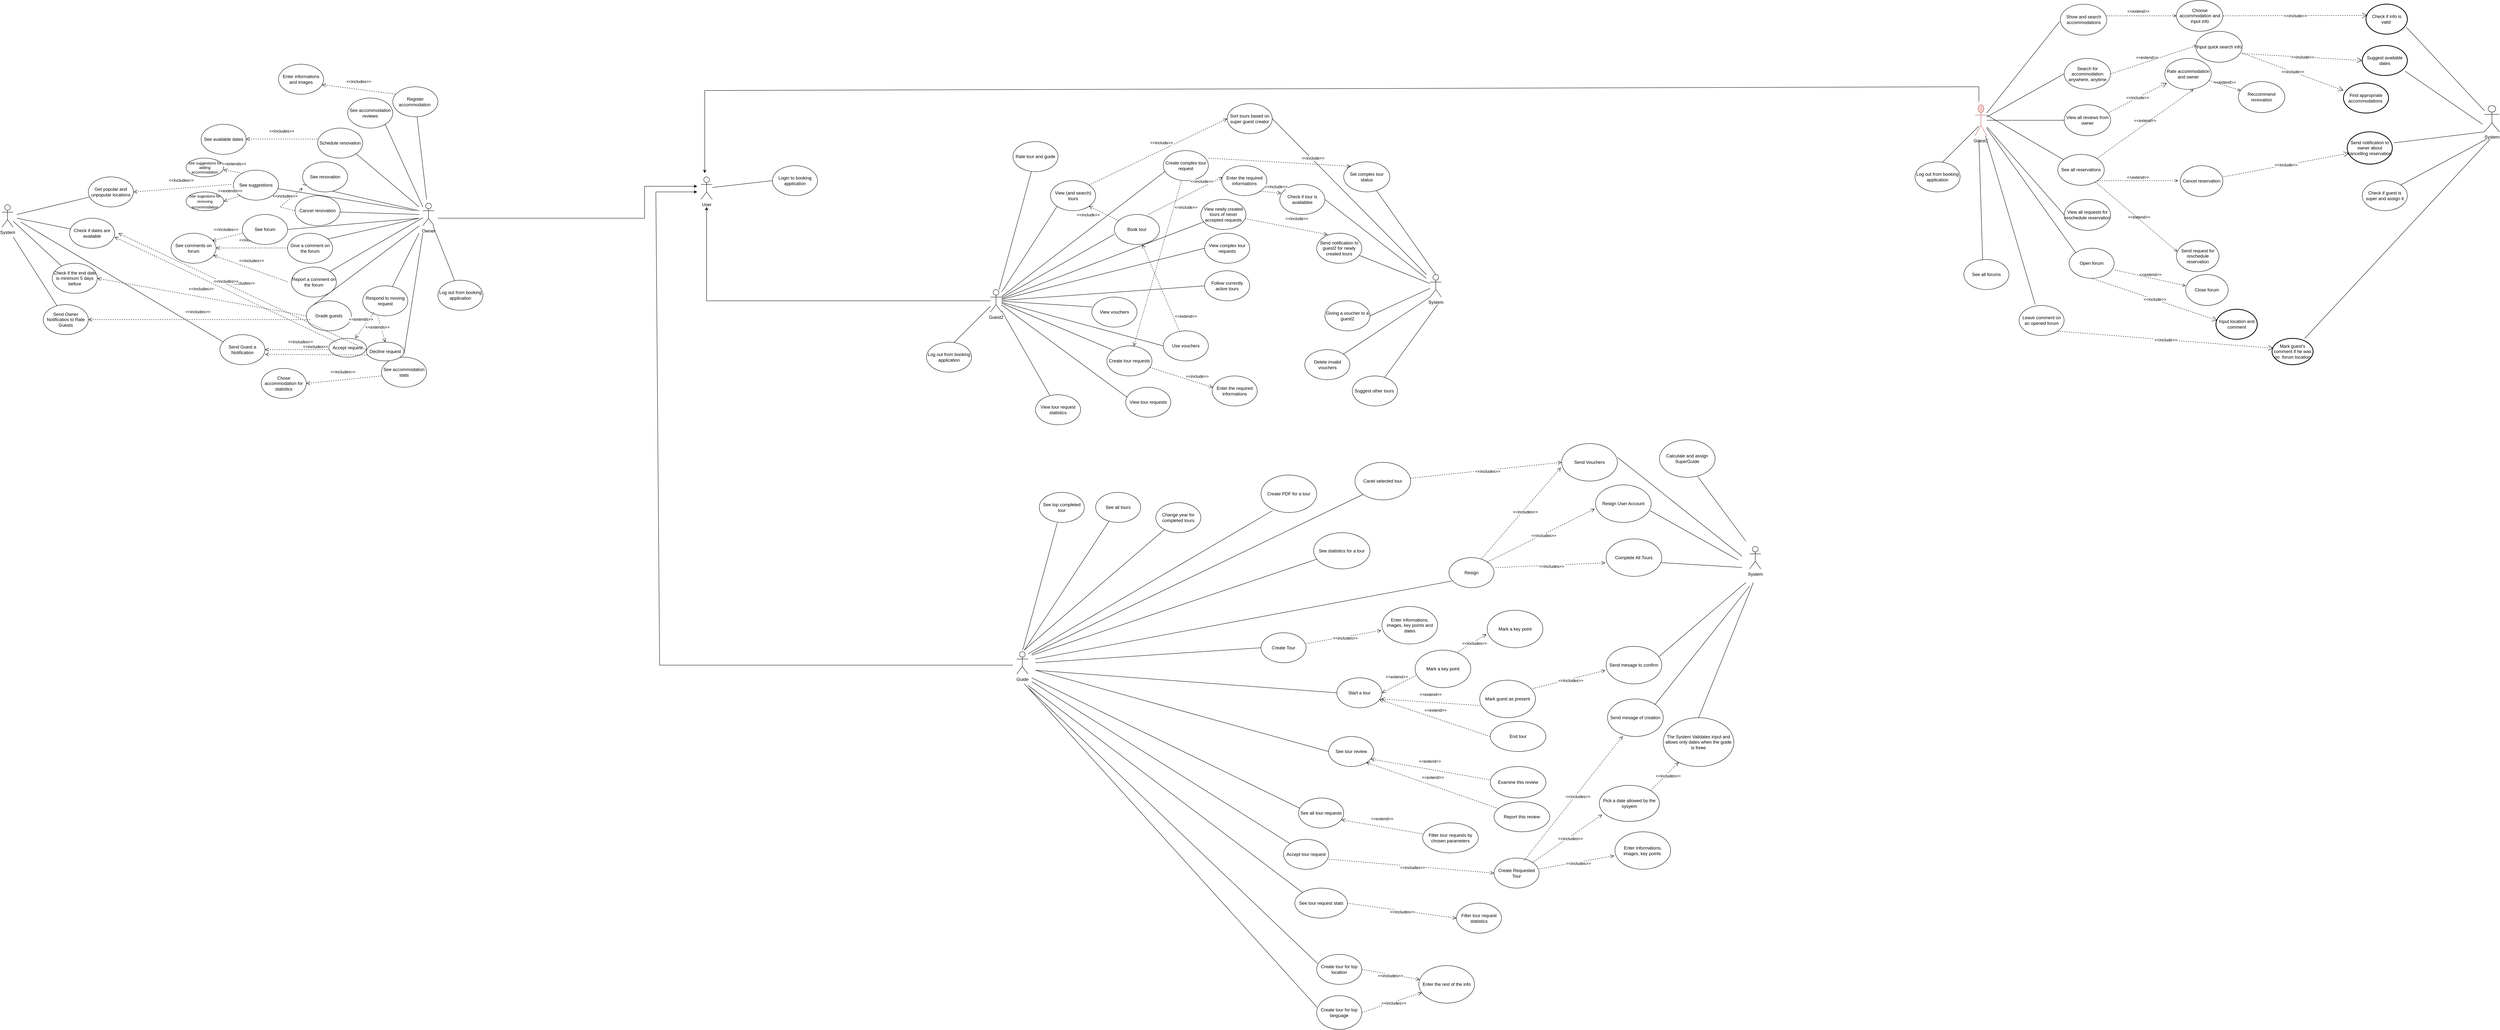<mxfile version="20.8.16" type="device"><diagram name="Page-1" id="fPqjhZSQ6PyEK2GNtHNY"><mxGraphModel dx="7798" dy="2516" grid="1" gridSize="10" guides="1" tooltips="1" connect="1" arrows="1" fold="1" page="1" pageScale="1" pageWidth="827" pageHeight="1169" math="0" shadow="0"><root><mxCell id="0"/><mxCell id="1" parent="0"/><mxCell id="APeJMrBRPa-uN_rNac3L-36" style="edgeStyle=orthogonalEdgeStyle;rounded=0;orthogonalLoop=1;jettySize=auto;html=1;" parent="1" source="22h4ueUH3ry7DOT9SM91-2" edge="1"><mxGeometry relative="1" as="geometry"><mxPoint x="-2545" y="-450" as="targetPoint"/><Array as="points"><mxPoint x="-2545" y="-200"/><mxPoint x="-2545" y="-440"/></Array></mxGeometry></mxCell><mxCell id="22h4ueUH3ry7DOT9SM91-2" value="Guest2" style="shape=umlActor;verticalLabelPosition=bottom;verticalAlign=top;html=1;outlineConnect=0;" parent="1" vertex="1"><mxGeometry x="-1790" y="-230" width="30" height="60" as="geometry"/></mxCell><mxCell id="22h4ueUH3ry7DOT9SM91-4" value="Guide" style="shape=umlActor;verticalLabelPosition=bottom;verticalAlign=top;html=1;outlineConnect=0;" parent="1" vertex="1"><mxGeometry x="-1720" y="733.7" width="30" height="60" as="geometry"/></mxCell><mxCell id="KduP6_JOWjU2oE-uigD1-34" value="View (and search) tours" style="ellipse;whiteSpace=wrap;html=1;" parent="1" vertex="1"><mxGeometry x="-1630" y="-520" width="120" height="80" as="geometry"/></mxCell><mxCell id="KduP6_JOWjU2oE-uigD1-35" value="Book tour" style="ellipse;whiteSpace=wrap;html=1;" parent="1" vertex="1"><mxGeometry x="-1460" y="-430" width="120" height="80" as="geometry"/></mxCell><mxCell id="KduP6_JOWjU2oE-uigD1-36" value="Follow currently active tours" style="ellipse;whiteSpace=wrap;html=1;" parent="1" vertex="1"><mxGeometry x="-1220" y="-280" width="120" height="80" as="geometry"/></mxCell><mxCell id="KduP6_JOWjU2oE-uigD1-43" value="View vouchers" style="ellipse;whiteSpace=wrap;html=1;" parent="1" vertex="1"><mxGeometry x="-1520" y="-210" width="120" height="80" as="geometry"/></mxCell><mxCell id="KduP6_JOWjU2oE-uigD1-37" value="Rate tour and guide" style="ellipse;whiteSpace=wrap;html=1;" parent="1" vertex="1"><mxGeometry x="-1730" y="-624" width="120" height="80" as="geometry"/></mxCell><mxCell id="KduP6_JOWjU2oE-uigD1-38" value="Create tour requests" style="ellipse;whiteSpace=wrap;html=1;" parent="1" vertex="1"><mxGeometry x="-1480" y="-80" width="120" height="80" as="geometry"/></mxCell><mxCell id="KduP6_JOWjU2oE-uigD1-39" value="View tour request statistics" style="ellipse;whiteSpace=wrap;html=1;" parent="1" vertex="1"><mxGeometry x="-1670" y="50" width="120" height="80" as="geometry"/></mxCell><mxCell id="22h4ueUH3ry7DOT9SM91-10" value="Create complex tour request" style="ellipse;whiteSpace=wrap;html=1;" parent="1" vertex="1"><mxGeometry x="-1330" y="-600" width="120" height="80" as="geometry"/></mxCell><mxCell id="22h4ueUH3ry7DOT9SM91-12" value="View complex tour requests" style="ellipse;whiteSpace=wrap;html=1;" parent="1" vertex="1"><mxGeometry x="-1220" y="-380" width="120" height="80" as="geometry"/></mxCell><mxCell id="WAMu4BE75lkvcXBYq08n-5" value="See all tours" style="ellipse;whiteSpace=wrap;html=1;" parent="1" vertex="1"><mxGeometry x="-1510" y="310" width="120" height="80" as="geometry"/></mxCell><mxCell id="WAMu4BE75lkvcXBYq08n-6" value="See statistics for a tour" style="ellipse;whiteSpace=wrap;html=1;" parent="1" vertex="1"><mxGeometry x="-930" y="417.4" width="150" height="96.3" as="geometry"/></mxCell><mxCell id="WAMu4BE75lkvcXBYq08n-8" value="Resign" style="ellipse;whiteSpace=wrap;html=1;" parent="1" vertex="1"><mxGeometry x="-570" y="483.7" width="120" height="80" as="geometry"/></mxCell><mxCell id="WAMu4BE75lkvcXBYq08n-9" value="" style="endArrow=none;html=1;rounded=0;entryX=0;entryY=0.5;entryDx=0;entryDy=0;" parent="1" target="WAMu4BE75lkvcXBYq08n-10" edge="1"><mxGeometry width="50" height="50" relative="1" as="geometry"><mxPoint x="-1670" y="763.7" as="sourcePoint"/><mxPoint x="-959" y="773.7" as="targetPoint"/></mxGeometry></mxCell><mxCell id="WAMu4BE75lkvcXBYq08n-10" value="Create Tour" style="ellipse;whiteSpace=wrap;html=1;" parent="1" vertex="1"><mxGeometry x="-1070" y="683.7" width="120" height="80" as="geometry"/></mxCell><mxCell id="WAMu4BE75lkvcXBYq08n-11" value="" style="endArrow=none;html=1;rounded=0;entryX=0.064;entryY=0.779;entryDx=0;entryDy=0;entryPerimeter=0;" parent="1" target="WAMu4BE75lkvcXBYq08n-8" edge="1"><mxGeometry width="50" height="50" relative="1" as="geometry"><mxPoint x="-1670" y="753.7" as="sourcePoint"/><mxPoint x="-1120" y="633.7" as="targetPoint"/></mxGeometry></mxCell><mxCell id="WAMu4BE75lkvcXBYq08n-12" value="See tour review" style="ellipse;whiteSpace=wrap;html=1;" parent="1" vertex="1"><mxGeometry x="-890" y="960" width="120" height="80" as="geometry"/></mxCell><mxCell id="WAMu4BE75lkvcXBYq08n-13" value="" style="endArrow=none;html=1;rounded=0;entryX=0;entryY=0.5;entryDx=0;entryDy=0;" parent="1" target="WAMu4BE75lkvcXBYq08n-12" edge="1"><mxGeometry width="50" height="50" relative="1" as="geometry"><mxPoint x="-1670" y="783.7" as="sourcePoint"/><mxPoint x="-979" y="1043.7" as="targetPoint"/></mxGeometry></mxCell><mxCell id="WAMu4BE75lkvcXBYq08n-22" value="" style="endArrow=none;html=1;rounded=0;" parent="1" target="WAMu4BE75lkvcXBYq08n-5" edge="1"><mxGeometry width="50" height="50" relative="1" as="geometry"><mxPoint x="-1700" y="730" as="sourcePoint"/><mxPoint x="-1239.289" y="633.7" as="targetPoint"/></mxGeometry></mxCell><mxCell id="WAMu4BE75lkvcXBYq08n-23" value="" style="endArrow=none;html=1;rounded=0;" parent="1" target="WAMu4BE75lkvcXBYq08n-6" edge="1"><mxGeometry width="50" height="50" relative="1" as="geometry"><mxPoint x="-1680" y="743.7" as="sourcePoint"/><mxPoint x="-1239.289" y="633.7" as="targetPoint"/></mxGeometry></mxCell><mxCell id="WAMu4BE75lkvcXBYq08n-24" value="" style="endArrow=none;html=1;rounded=0;exitX=0.03;exitY=0.343;exitDx=0;exitDy=0;exitPerimeter=0;" parent="1" source="WAMu4BE75lkvcXBYq08n-25" edge="1"><mxGeometry width="50" height="50" relative="1" as="geometry"><mxPoint x="-1080" y="1133.7" as="sourcePoint"/><mxPoint x="-1680" y="803.7" as="targetPoint"/><Array as="points"/></mxGeometry></mxCell><mxCell id="WAMu4BE75lkvcXBYq08n-25" value="See all tour requests" style="ellipse;whiteSpace=wrap;html=1;" parent="1" vertex="1"><mxGeometry x="-970" y="1123.7" width="120" height="80" as="geometry"/></mxCell><mxCell id="WAMu4BE75lkvcXBYq08n-26" value="" style="endArrow=none;html=1;rounded=0;exitX=0;exitY=0;exitDx=0;exitDy=0;" parent="1" source="WAMu4BE75lkvcXBYq08n-27" edge="1"><mxGeometry width="50" height="50" relative="1" as="geometry"><mxPoint x="-1350" y="1053.7" as="sourcePoint"/><mxPoint x="-1680" y="813.7" as="targetPoint"/><Array as="points"/></mxGeometry></mxCell><mxCell id="WAMu4BE75lkvcXBYq08n-27" value="Accept tour request" style="ellipse;whiteSpace=wrap;html=1;" parent="1" vertex="1"><mxGeometry x="-1010" y="1233.7" width="120" height="80" as="geometry"/></mxCell><mxCell id="WAMu4BE75lkvcXBYq08n-28" value="" style="endArrow=none;html=1;rounded=0;exitX=0;exitY=0;exitDx=0;exitDy=0;" parent="1" source="WAMu4BE75lkvcXBYq08n-29" edge="1"><mxGeometry width="50" height="50" relative="1" as="geometry"><mxPoint x="-1490" y="953.7" as="sourcePoint"/><mxPoint x="-1690" y="823.7" as="targetPoint"/><Array as="points"/></mxGeometry></mxCell><mxCell id="WAMu4BE75lkvcXBYq08n-29" value="See tour request stats" style="ellipse;whiteSpace=wrap;html=1;" parent="1" vertex="1"><mxGeometry x="-980" y="1363.7" width="140" height="80" as="geometry"/></mxCell><mxCell id="WAMu4BE75lkvcXBYq08n-30" value="" style="endArrow=none;html=1;rounded=0;exitX=0.025;exitY=0.315;exitDx=0;exitDy=0;exitPerimeter=0;" parent="1" source="WAMu4BE75lkvcXBYq08n-31" edge="1"><mxGeometry width="50" height="50" relative="1" as="geometry"><mxPoint x="-1580" y="873.7" as="sourcePoint"/><mxPoint x="-1700" y="820" as="targetPoint"/><Array as="points"/></mxGeometry></mxCell><mxCell id="WAMu4BE75lkvcXBYq08n-31" value="Create tour for top location" style="ellipse;whiteSpace=wrap;html=1;" parent="1" vertex="1"><mxGeometry x="-921.8" y="1540" width="120" height="80" as="geometry"/></mxCell><mxCell id="WAMu4BE75lkvcXBYq08n-35" value="System" style="shape=umlActor;verticalLabelPosition=bottom;verticalAlign=top;html=1;outlineConnect=0;" parent="1" vertex="1"><mxGeometry x="230" y="453.7" width="30" height="60" as="geometry"/></mxCell><mxCell id="WAMu4BE75lkvcXBYq08n-39" value="&amp;lt;&amp;lt;includes&amp;gt;&amp;gt;" style="html=1;verticalAlign=bottom;endArrow=open;dashed=1;endSize=8;rounded=0;entryX=-0.015;entryY=0.639;entryDx=0;entryDy=0;entryPerimeter=0;exitX=1.001;exitY=0.361;exitDx=0;exitDy=0;exitPerimeter=0;" parent="1" source="WAMu4BE75lkvcXBYq08n-10" target="WAMu4BE75lkvcXBYq08n-40" edge="1"><mxGeometry x="0.015" y="-12" relative="1" as="geometry"><mxPoint x="-438.2" y="692.99" as="sourcePoint"/><mxPoint x="-628.2" y="692.99" as="targetPoint"/><mxPoint as="offset"/></mxGeometry></mxCell><mxCell id="WAMu4BE75lkvcXBYq08n-40" value="Enter informations, images, key points and dates" style="ellipse;whiteSpace=wrap;html=1;direction=east;" parent="1" vertex="1"><mxGeometry x="-748.2" y="613.7" width="148.2" height="100" as="geometry"/></mxCell><mxCell id="WAMu4BE75lkvcXBYq08n-44" value="Start a tour" style="ellipse;whiteSpace=wrap;html=1;" parent="1" vertex="1"><mxGeometry x="-868.2" y="803.7" width="120" height="80" as="geometry"/></mxCell><mxCell id="WAMu4BE75lkvcXBYq08n-45" value="" style="endArrow=none;html=1;rounded=0;entryX=0;entryY=0.5;entryDx=0;entryDy=0;" parent="1" target="WAMu4BE75lkvcXBYq08n-44" edge="1"><mxGeometry width="50" height="50" relative="1" as="geometry"><mxPoint x="-1670" y="783.7" as="sourcePoint"/><mxPoint x="-796" y="1153.7" as="targetPoint"/></mxGeometry></mxCell><mxCell id="WAMu4BE75lkvcXBYq08n-49" value="Create PDF for a tour" style="ellipse;whiteSpace=wrap;html=1;direction=east;" parent="1" vertex="1"><mxGeometry x="-1070" y="263.7" width="148.2" height="100" as="geometry"/></mxCell><mxCell id="WAMu4BE75lkvcXBYq08n-51" value="Canel selected tour" style="ellipse;whiteSpace=wrap;html=1;direction=east;" parent="1" vertex="1"><mxGeometry x="-820" y="230" width="148.2" height="100" as="geometry"/></mxCell><mxCell id="WAMu4BE75lkvcXBYq08n-54" value="&amp;lt;&amp;lt;extend&amp;gt;&amp;gt;" style="html=1;verticalAlign=bottom;endArrow=open;dashed=1;endSize=8;rounded=0;entryX=1;entryY=0.5;entryDx=0;entryDy=0;exitX=0.013;exitY=0.677;exitDx=0;exitDy=0;exitPerimeter=0;" parent="1" source="WAMu4BE75lkvcXBYq08n-55" target="WAMu4BE75lkvcXBYq08n-44" edge="1"><mxGeometry x="0.015" y="-12" relative="1" as="geometry"><mxPoint x="-468.2" y="803.7" as="sourcePoint"/><mxPoint x="-748.2" y="843.7" as="targetPoint"/><mxPoint as="offset"/></mxGeometry></mxCell><mxCell id="WAMu4BE75lkvcXBYq08n-55" value="Mark a key point" style="ellipse;whiteSpace=wrap;html=1;direction=east;" parent="1" vertex="1"><mxGeometry x="-660.0" y="730" width="148.2" height="100" as="geometry"/></mxCell><mxCell id="WAMu4BE75lkvcXBYq08n-56" value="&amp;lt;&amp;lt;includes&amp;gt;&amp;gt;" style="html=1;verticalAlign=bottom;endArrow=open;dashed=1;endSize=8;rounded=0;entryX=-0.015;entryY=0.639;entryDx=0;entryDy=0;entryPerimeter=0;exitX=0.761;exitY=0.054;exitDx=0;exitDy=0;exitPerimeter=0;" parent="1" source="WAMu4BE75lkvcXBYq08n-55" target="WAMu4BE75lkvcXBYq08n-57" edge="1"><mxGeometry x="0.015" y="-12" relative="1" as="geometry"><mxPoint x="-670" y="722.7" as="sourcePoint"/><mxPoint x="-348.2" y="702.99" as="targetPoint"/><mxPoint as="offset"/></mxGeometry></mxCell><mxCell id="WAMu4BE75lkvcXBYq08n-57" value="Mark a key point" style="ellipse;whiteSpace=wrap;html=1;direction=east;" parent="1" vertex="1"><mxGeometry x="-468.2" y="623.7" width="148.2" height="100" as="geometry"/></mxCell><mxCell id="WAMu4BE75lkvcXBYq08n-66" value="&amp;lt;&amp;lt;includes&amp;gt;&amp;gt;" style="html=1;verticalAlign=bottom;endArrow=open;dashed=1;endSize=8;rounded=0;entryX=-0.015;entryY=0.639;entryDx=0;entryDy=0;entryPerimeter=0;exitX=1;exitY=0;exitDx=0;exitDy=0;" parent="1" source="WAMu4BE75lkvcXBYq08n-8" target="WAMu4BE75lkvcXBYq08n-67" edge="1"><mxGeometry x="0.015" y="-12" relative="1" as="geometry"><mxPoint x="-580" y="382.7" as="sourcePoint"/><mxPoint x="-258.2" y="362.99" as="targetPoint"/><mxPoint as="offset"/></mxGeometry></mxCell><mxCell id="WAMu4BE75lkvcXBYq08n-67" value="Resign User Account" style="ellipse;whiteSpace=wrap;html=1;direction=east;" parent="1" vertex="1"><mxGeometry x="-180.0" y="290" width="148.2" height="100" as="geometry"/></mxCell><mxCell id="WAMu4BE75lkvcXBYq08n-68" value="&amp;lt;&amp;lt;includes&amp;gt;&amp;gt;" style="html=1;verticalAlign=bottom;endArrow=open;dashed=1;endSize=8;rounded=0;entryX=-0.015;entryY=0.639;entryDx=0;entryDy=0;entryPerimeter=0;exitX=1.035;exitY=0.332;exitDx=0;exitDy=0;exitPerimeter=0;" parent="1" source="WAMu4BE75lkvcXBYq08n-8" target="WAMu4BE75lkvcXBYq08n-69" edge="1"><mxGeometry x="0.015" y="-12" relative="1" as="geometry"><mxPoint x="-550" y="442.7" as="sourcePoint"/><mxPoint x="-228.2" y="422.99" as="targetPoint"/><mxPoint as="offset"/></mxGeometry></mxCell><mxCell id="WAMu4BE75lkvcXBYq08n-69" value="Complete All Tours" style="ellipse;whiteSpace=wrap;html=1;direction=east;" parent="1" vertex="1"><mxGeometry x="-151.8" y="433.7" width="148.2" height="100" as="geometry"/></mxCell><mxCell id="WAMu4BE75lkvcXBYq08n-70" value="&amp;lt;&amp;lt;includes&amp;gt;&amp;gt;" style="html=1;verticalAlign=bottom;endArrow=open;dashed=1;endSize=8;rounded=0;entryX=-0.015;entryY=0.639;entryDx=0;entryDy=0;entryPerimeter=0;exitX=0.727;exitY=0.027;exitDx=0;exitDy=0;exitPerimeter=0;" parent="1" source="WAMu4BE75lkvcXBYq08n-8" target="WAMu4BE75lkvcXBYq08n-71" edge="1"><mxGeometry x="0.015" y="-12" relative="1" as="geometry"><mxPoint x="-433" y="562.7" as="sourcePoint"/><mxPoint x="-111.2" y="542.99" as="targetPoint"/><mxPoint as="offset"/></mxGeometry></mxCell><mxCell id="WAMu4BE75lkvcXBYq08n-71" value="Send Vouchers" style="ellipse;whiteSpace=wrap;html=1;direction=east;" parent="1" vertex="1"><mxGeometry x="-270" y="180" width="148.2" height="100" as="geometry"/></mxCell><mxCell id="WAMu4BE75lkvcXBYq08n-74" value="" style="endArrow=none;html=1;rounded=0;entryX=0.978;entryY=0.633;entryDx=0;entryDy=0;entryPerimeter=0;" parent="1" target="WAMu4BE75lkvcXBYq08n-69" edge="1"><mxGeometry width="50" height="50" relative="1" as="geometry"><mxPoint x="210" y="510" as="sourcePoint"/><mxPoint y="484" as="targetPoint"/><Array as="points"/></mxGeometry></mxCell><mxCell id="WAMu4BE75lkvcXBYq08n-75" value="" style="endArrow=none;html=1;rounded=0;entryX=1.006;entryY=0.371;entryDx=0;entryDy=0;entryPerimeter=0;" parent="1" target="WAMu4BE75lkvcXBYq08n-71" edge="1"><mxGeometry width="50" height="50" relative="1" as="geometry"><mxPoint x="210" y="480" as="sourcePoint"/><mxPoint x="-21.8" y="600.7" as="targetPoint"/><Array as="points"/></mxGeometry></mxCell><mxCell id="WAMu4BE75lkvcXBYq08n-76" value="" style="endArrow=none;html=1;rounded=0;entryX=0.978;entryY=0.686;entryDx=0;entryDy=0;entryPerimeter=0;" parent="1" target="WAMu4BE75lkvcXBYq08n-67" edge="1"><mxGeometry width="50" height="50" relative="1" as="geometry"><mxPoint x="200" y="490" as="sourcePoint"/><mxPoint x="11.5" y="433.7" as="targetPoint"/><Array as="points"/></mxGeometry></mxCell><mxCell id="WAMu4BE75lkvcXBYq08n-77" value="&amp;lt;&amp;lt;includes&amp;gt;&amp;gt;" style="html=1;verticalAlign=bottom;endArrow=open;dashed=1;endSize=8;rounded=0;entryX=-0.015;entryY=0.639;entryDx=0;entryDy=0;entryPerimeter=0;exitX=0.949;exitY=0.225;exitDx=0;exitDy=0;exitPerimeter=0;" parent="1" source="WAMu4BE75lkvcXBYq08n-80" target="WAMu4BE75lkvcXBYq08n-78" edge="1"><mxGeometry x="0.015" y="-12" relative="1" as="geometry"><mxPoint x="-537" y="745" as="sourcePoint"/><mxPoint x="-338.2" y="712.99" as="targetPoint"/><mxPoint as="offset"/></mxGeometry></mxCell><mxCell id="WAMu4BE75lkvcXBYq08n-78" value="Send mesage to confirm" style="ellipse;whiteSpace=wrap;html=1;direction=east;" parent="1" vertex="1"><mxGeometry x="-151.8" y="720" width="148.2" height="100" as="geometry"/></mxCell><mxCell id="WAMu4BE75lkvcXBYq08n-79" value="&amp;lt;&amp;lt;extend&amp;gt;&amp;gt;" style="html=1;verticalAlign=bottom;endArrow=open;dashed=1;endSize=8;rounded=0;entryX=0.983;entryY=0.705;entryDx=0;entryDy=0;exitX=0.013;exitY=0.677;exitDx=0;exitDy=0;exitPerimeter=0;entryPerimeter=0;" parent="1" source="WAMu4BE75lkvcXBYq08n-80" target="WAMu4BE75lkvcXBYq08n-44" edge="1"><mxGeometry x="0.015" y="-12" relative="1" as="geometry"><mxPoint x="-430.2" y="933.7" as="sourcePoint"/><mxPoint x="-710" y="974" as="targetPoint"/><mxPoint as="offset"/></mxGeometry></mxCell><mxCell id="WAMu4BE75lkvcXBYq08n-80" value="Mark guest as present" style="ellipse;whiteSpace=wrap;html=1;direction=east;" parent="1" vertex="1"><mxGeometry x="-488.0" y="810" width="148.2" height="100" as="geometry"/></mxCell><mxCell id="WAMu4BE75lkvcXBYq08n-81" value="&amp;lt;&amp;lt;extend&amp;gt;&amp;gt;" style="html=1;verticalAlign=bottom;endArrow=open;dashed=1;endSize=8;rounded=0;exitX=0;exitY=0.5;exitDx=0;exitDy=0;" parent="1" source="WAMu4BE75lkvcXBYq08n-82" target="WAMu4BE75lkvcXBYq08n-44" edge="1"><mxGeometry x="0.015" y="-12" relative="1" as="geometry"><mxPoint x="-310.2" y="1073.4" as="sourcePoint"/><mxPoint x="-590" y="1114" as="targetPoint"/><mxPoint as="offset"/></mxGeometry></mxCell><mxCell id="WAMu4BE75lkvcXBYq08n-82" value="End tour" style="ellipse;whiteSpace=wrap;html=1;direction=east;" parent="1" vertex="1"><mxGeometry x="-460" y="920" width="148.2" height="80" as="geometry"/></mxCell><mxCell id="WAMu4BE75lkvcXBYq08n-85" value="" style="endArrow=none;html=1;rounded=0;entryX=1.006;entryY=0.371;entryDx=0;entryDy=0;entryPerimeter=0;" parent="1" edge="1"><mxGeometry width="50" height="50" relative="1" as="geometry"><mxPoint x="220" y="550" as="sourcePoint"/><mxPoint x="-11" y="747" as="targetPoint"/><Array as="points"/></mxGeometry></mxCell><mxCell id="WAMu4BE75lkvcXBYq08n-86" value="" style="endArrow=none;html=1;rounded=0;entryX=0.4;entryY=1.012;entryDx=0;entryDy=0;entryPerimeter=0;" parent="1" target="WAMu4BE75lkvcXBYq08n-88" edge="1"><mxGeometry width="50" height="50" relative="1" as="geometry"><mxPoint x="-1704" y="730" as="sourcePoint"/><mxPoint x="-1630" y="390" as="targetPoint"/></mxGeometry></mxCell><mxCell id="WAMu4BE75lkvcXBYq08n-87" value="" style="endArrow=none;html=1;rounded=0;" parent="1" target="WAMu4BE75lkvcXBYq08n-89" edge="1"><mxGeometry width="50" height="50" relative="1" as="geometry"><mxPoint x="-1700" y="730" as="sourcePoint"/><mxPoint x="-1500" y="430" as="targetPoint"/></mxGeometry></mxCell><mxCell id="WAMu4BE75lkvcXBYq08n-88" value="See top completed tour" style="ellipse;whiteSpace=wrap;html=1;" parent="1" vertex="1"><mxGeometry x="-1660" y="310" width="120" height="80" as="geometry"/></mxCell><mxCell id="WAMu4BE75lkvcXBYq08n-89" value="Change year for completed tours" style="ellipse;whiteSpace=wrap;html=1;" parent="1" vertex="1"><mxGeometry x="-1350" y="337.4" width="120" height="80" as="geometry"/></mxCell><mxCell id="WAMu4BE75lkvcXBYq08n-90" value="" style="endArrow=none;html=1;rounded=0;entryX=0.208;entryY=0.948;entryDx=0;entryDy=0;entryPerimeter=0;" parent="1" target="WAMu4BE75lkvcXBYq08n-49" edge="1"><mxGeometry width="50" height="50" relative="1" as="geometry"><mxPoint x="-1690" y="740" as="sourcePoint"/><mxPoint x="-1516" y="329" as="targetPoint"/></mxGeometry></mxCell><mxCell id="WAMu4BE75lkvcXBYq08n-91" value="" style="endArrow=none;html=1;rounded=0;entryX=0;entryY=1;entryDx=0;entryDy=0;" parent="1" target="WAMu4BE75lkvcXBYq08n-51" edge="1"><mxGeometry width="50" height="50" relative="1" as="geometry"><mxPoint x="-1680" y="740" as="sourcePoint"/><mxPoint x="-1506" y="339" as="targetPoint"/></mxGeometry></mxCell><mxCell id="WAMu4BE75lkvcXBYq08n-93" value="&amp;lt;&amp;lt;includes&amp;gt;&amp;gt;" style="html=1;verticalAlign=bottom;endArrow=open;dashed=1;endSize=8;rounded=0;entryX=0;entryY=0.5;entryDx=0;entryDy=0;" parent="1" source="WAMu4BE75lkvcXBYq08n-51" target="WAMu4BE75lkvcXBYq08n-71" edge="1"><mxGeometry x="0.015" y="-12" relative="1" as="geometry"><mxPoint x="-473" y="496" as="sourcePoint"/><mxPoint x="-202" y="234" as="targetPoint"/><mxPoint as="offset"/></mxGeometry></mxCell><mxCell id="WAMu4BE75lkvcXBYq08n-97" value="&amp;lt;&amp;lt;extend&amp;gt;&amp;gt;" style="html=1;verticalAlign=bottom;endArrow=open;dashed=1;endSize=8;rounded=0;entryX=0.983;entryY=0.705;entryDx=0;entryDy=0;entryPerimeter=0;exitX=-0.014;exitY=0.421;exitDx=0;exitDy=0;exitPerimeter=0;" parent="1" source="WAMu4BE75lkvcXBYq08n-99" edge="1"><mxGeometry x="0.015" y="-12" relative="1" as="geometry"><mxPoint x="-500" y="1060" as="sourcePoint"/><mxPoint x="-778" y="1020" as="targetPoint"/><mxPoint as="offset"/></mxGeometry></mxCell><mxCell id="WAMu4BE75lkvcXBYq08n-98" value="&amp;lt;&amp;lt;extend&amp;gt;&amp;gt;" style="html=1;verticalAlign=bottom;endArrow=open;dashed=1;endSize=8;rounded=0;" parent="1" source="WAMu4BE75lkvcXBYq08n-100" edge="1"><mxGeometry x="0.015" y="-12" relative="1" as="geometry"><mxPoint x="-568" y="1150" as="sourcePoint"/><mxPoint x="-790" y="1029" as="targetPoint"/><mxPoint as="offset"/></mxGeometry></mxCell><mxCell id="WAMu4BE75lkvcXBYq08n-99" value="Examine this review" style="ellipse;whiteSpace=wrap;html=1;direction=east;" parent="1" vertex="1"><mxGeometry x="-460" y="1040" width="148.2" height="83.7" as="geometry"/></mxCell><mxCell id="WAMu4BE75lkvcXBYq08n-100" value="Report this review" style="ellipse;whiteSpace=wrap;html=1;direction=east;" parent="1" vertex="1"><mxGeometry x="-450" y="1133.7" width="148.2" height="80" as="geometry"/></mxCell><mxCell id="WAMu4BE75lkvcXBYq08n-101" value="" style="endArrow=none;html=1;rounded=0;entryX=0.687;entryY=0.98;entryDx=0;entryDy=0;entryPerimeter=0;" parent="1" target="WAMu4BE75lkvcXBYq08n-102" edge="1"><mxGeometry width="50" height="50" relative="1" as="geometry"><mxPoint x="220" y="440" as="sourcePoint"/><mxPoint x="70" y="150" as="targetPoint"/><Array as="points"/></mxGeometry></mxCell><mxCell id="WAMu4BE75lkvcXBYq08n-102" value="Calcutale and assign SuperGuide" style="ellipse;whiteSpace=wrap;html=1;direction=east;" parent="1" vertex="1"><mxGeometry x="-10" y="170" width="148.2" height="100" as="geometry"/></mxCell><mxCell id="WAMu4BE75lkvcXBYq08n-103" value="&amp;lt;&amp;lt;extend&amp;gt;&amp;gt;" style="html=1;verticalAlign=bottom;endArrow=open;dashed=1;endSize=8;rounded=0;entryX=0.983;entryY=0.705;entryDx=0;entryDy=0;entryPerimeter=0;exitX=-0.009;exitY=0.364;exitDx=0;exitDy=0;exitPerimeter=0;" parent="1" source="WAMu4BE75lkvcXBYq08n-107" edge="1"><mxGeometry x="0.015" y="-12" relative="1" as="geometry"><mxPoint x="-540.2" y="1236.7" as="sourcePoint"/><mxPoint x="-856.2" y="1181.7" as="targetPoint"/><mxPoint as="offset"/></mxGeometry></mxCell><mxCell id="WAMu4BE75lkvcXBYq08n-107" value="Filter tour requests by chosen parameters" style="ellipse;whiteSpace=wrap;html=1;direction=east;" parent="1" vertex="1"><mxGeometry x="-640" y="1190" width="148.2" height="80" as="geometry"/></mxCell><mxCell id="WAMu4BE75lkvcXBYq08n-108" value="&amp;lt;&amp;lt;includes&amp;gt;&amp;gt;" style="html=1;verticalAlign=bottom;endArrow=open;dashed=1;endSize=8;rounded=0;exitX=1;exitY=0;exitDx=0;exitDy=0;entryX=0.049;entryY=0.81;entryDx=0;entryDy=0;entryPerimeter=0;" parent="1" source="WAMu4BE75lkvcXBYq08n-110" target="WAMu4BE75lkvcXBYq08n-109" edge="1"><mxGeometry x="0.015" y="-12" relative="1" as="geometry"><mxPoint x="-900" y="1291.2" as="sourcePoint"/><mxPoint x="-560" y="1340" as="targetPoint"/><mxPoint as="offset"/></mxGeometry></mxCell><mxCell id="WAMu4BE75lkvcXBYq08n-109" value="Pick a date allowed by the sysyem" style="ellipse;whiteSpace=wrap;html=1;" parent="1" vertex="1"><mxGeometry x="-170" y="1090" width="160" height="96.3" as="geometry"/></mxCell><mxCell id="WAMu4BE75lkvcXBYq08n-110" value="Create Requested Tour" style="ellipse;whiteSpace=wrap;html=1;" parent="1" vertex="1"><mxGeometry x="-450" y="1283.7" width="120" height="80" as="geometry"/></mxCell><mxCell id="WAMu4BE75lkvcXBYq08n-111" value="&amp;lt;&amp;lt;includes&amp;gt;&amp;gt;" style="html=1;verticalAlign=bottom;endArrow=open;dashed=1;endSize=8;rounded=0;entryX=-0.015;entryY=0.639;entryDx=0;entryDy=0;entryPerimeter=0;exitX=1.001;exitY=0.361;exitDx=0;exitDy=0;exitPerimeter=0;" parent="1" source="WAMu4BE75lkvcXBYq08n-110" target="WAMu4BE75lkvcXBYq08n-112" edge="1"><mxGeometry x="0.016" y="-12" relative="1" as="geometry"><mxPoint x="181.8" y="1292.99" as="sourcePoint"/><mxPoint x="-8.2" y="1292.99" as="targetPoint"/><mxPoint as="offset"/></mxGeometry></mxCell><mxCell id="WAMu4BE75lkvcXBYq08n-112" value="Enter informations, images, key points&amp;nbsp;" style="ellipse;whiteSpace=wrap;html=1;direction=east;" parent="1" vertex="1"><mxGeometry x="-128.2" y="1213.7" width="148.2" height="100" as="geometry"/></mxCell><mxCell id="WAMu4BE75lkvcXBYq08n-113" value="&amp;lt;&amp;lt;includes&amp;gt;&amp;gt;" style="html=1;verticalAlign=bottom;endArrow=open;dashed=1;endSize=8;rounded=0;entryX=0;entryY=0.5;entryDx=0;entryDy=0;exitX=1.008;exitY=0.664;exitDx=0;exitDy=0;exitPerimeter=0;" parent="1" source="WAMu4BE75lkvcXBYq08n-27" target="WAMu4BE75lkvcXBYq08n-110" edge="1"><mxGeometry x="0.016" y="-12" relative="1" as="geometry"><mxPoint x="-770" y="1365" as="sourcePoint"/><mxPoint x="-570" y="1330" as="targetPoint"/><mxPoint as="offset"/></mxGeometry></mxCell><mxCell id="WAMu4BE75lkvcXBYq08n-115" value="" style="endArrow=none;html=1;rounded=0;entryX=0.5;entryY=0;entryDx=0;entryDy=0;" parent="1" target="WAMu4BE75lkvcXBYq08n-116" edge="1"><mxGeometry width="50" height="50" relative="1" as="geometry"><mxPoint x="240" y="550" as="sourcePoint"/><mxPoint x="150" y="910" as="targetPoint"/><Array as="points"/></mxGeometry></mxCell><mxCell id="WAMu4BE75lkvcXBYq08n-116" value="The System Validates input and allows only dates when the guide is freee" style="ellipse;whiteSpace=wrap;html=1;direction=east;" parent="1" vertex="1"><mxGeometry y="910" width="188.2" height="130" as="geometry"/></mxCell><mxCell id="WAMu4BE75lkvcXBYq08n-117" value="&amp;lt;&amp;lt;includes&amp;gt;&amp;gt;" style="html=1;verticalAlign=bottom;endArrow=open;dashed=1;endSize=8;rounded=0;exitX=1;exitY=0;exitDx=0;exitDy=0;" parent="1" source="WAMu4BE75lkvcXBYq08n-109" target="WAMu4BE75lkvcXBYq08n-116" edge="1"><mxGeometry x="0.016" y="-12" relative="1" as="geometry"><mxPoint x="-40" y="1100" as="sourcePoint"/><mxPoint x="160" y="1065" as="targetPoint"/><mxPoint as="offset"/></mxGeometry></mxCell><mxCell id="WAMu4BE75lkvcXBYq08n-118" value="&amp;lt;&amp;lt;includes&amp;gt;&amp;gt;" style="html=1;verticalAlign=bottom;endArrow=open;dashed=1;endSize=8;rounded=0;exitX=0.667;exitY=0.079;exitDx=0;exitDy=0;exitPerimeter=0;entryX=0.273;entryY=0.991;entryDx=0;entryDy=0;entryPerimeter=0;" parent="1" source="WAMu4BE75lkvcXBYq08n-110" target="WAMu4BE75lkvcXBYq08n-120" edge="1"><mxGeometry x="0.015" y="-12" relative="1" as="geometry"><mxPoint x="-370" y="1280" as="sourcePoint"/><mxPoint x="-100" y="950" as="targetPoint"/><mxPoint as="offset"/></mxGeometry></mxCell><mxCell id="WAMu4BE75lkvcXBYq08n-120" value="Send mesage of creation" style="ellipse;whiteSpace=wrap;html=1;direction=east;" parent="1" vertex="1"><mxGeometry x="-148.0" y="860" width="148.2" height="100" as="geometry"/></mxCell><mxCell id="WAMu4BE75lkvcXBYq08n-121" value="" style="endArrow=none;html=1;rounded=0;entryX=1;entryY=0;entryDx=0;entryDy=0;" parent="1" target="WAMu4BE75lkvcXBYq08n-120" edge="1"><mxGeometry width="50" height="50" relative="1" as="geometry"><mxPoint x="230" y="560" as="sourcePoint"/><mxPoint x="-1" y="757" as="targetPoint"/><Array as="points"/></mxGeometry></mxCell><mxCell id="WAMu4BE75lkvcXBYq08n-122" value="&amp;lt;&amp;lt;includes&amp;gt;&amp;gt;" style="html=1;verticalAlign=bottom;endArrow=open;dashed=1;endSize=8;rounded=0;entryX=0;entryY=0.5;entryDx=0;entryDy=0;" parent="1" target="WAMu4BE75lkvcXBYq08n-123" edge="1"><mxGeometry x="0.016" y="-12" relative="1" as="geometry"><mxPoint x="-840" y="1404" as="sourcePoint"/><mxPoint x="-411" y="1440.7" as="targetPoint"/><mxPoint as="offset"/></mxGeometry></mxCell><mxCell id="WAMu4BE75lkvcXBYq08n-123" value="Filter tour request statistics" style="ellipse;whiteSpace=wrap;html=1;" parent="1" vertex="1"><mxGeometry x="-550" y="1403.7" width="120" height="80" as="geometry"/></mxCell><mxCell id="WAMu4BE75lkvcXBYq08n-124" value="Create tour for top language" style="ellipse;whiteSpace=wrap;html=1;" parent="1" vertex="1"><mxGeometry x="-921.8" y="1650" width="120" height="90" as="geometry"/></mxCell><mxCell id="WAMu4BE75lkvcXBYq08n-125" value="" style="endArrow=none;html=1;rounded=0;exitX=0.009;exitY=0.344;exitDx=0;exitDy=0;exitPerimeter=0;" parent="1" source="WAMu4BE75lkvcXBYq08n-124" edge="1"><mxGeometry width="50" height="50" relative="1" as="geometry"><mxPoint x="-930" y="1690" as="sourcePoint"/><mxPoint x="-1690" y="830" as="targetPoint"/><Array as="points"/></mxGeometry></mxCell><mxCell id="WAMu4BE75lkvcXBYq08n-128" value="&amp;lt;&amp;lt;includes&amp;gt;&amp;gt;" style="html=1;verticalAlign=bottom;endArrow=open;dashed=1;endSize=8;rounded=0;exitX=1;exitY=0.5;exitDx=0;exitDy=0;" parent="1" source="WAMu4BE75lkvcXBYq08n-31" target="WAMu4BE75lkvcXBYq08n-129" edge="1"><mxGeometry x="0.015" y="-12" relative="1" as="geometry"><mxPoint x="-790" y="1629.3" as="sourcePoint"/><mxPoint x="-468.2" y="1609.29" as="targetPoint"/><mxPoint as="offset"/></mxGeometry></mxCell><mxCell id="WAMu4BE75lkvcXBYq08n-129" value="Enter the rest of the info" style="ellipse;whiteSpace=wrap;html=1;direction=east;" parent="1" vertex="1"><mxGeometry x="-650" y="1570" width="148.2" height="100" as="geometry"/></mxCell><mxCell id="WAMu4BE75lkvcXBYq08n-130" value="&amp;lt;&amp;lt;includes&amp;gt;&amp;gt;" style="html=1;verticalAlign=bottom;endArrow=open;dashed=1;endSize=8;rounded=0;exitX=1;exitY=0.5;exitDx=0;exitDy=0;" parent="1" source="WAMu4BE75lkvcXBYq08n-124" target="WAMu4BE75lkvcXBYq08n-129" edge="1"><mxGeometry x="0.015" y="-12" relative="1" as="geometry"><mxPoint x="-800" y="1779.3" as="sourcePoint"/><mxPoint x="-478.2" y="1759.29" as="targetPoint"/><mxPoint as="offset"/></mxGeometry></mxCell><mxCell id="APeJMrBRPa-uN_rNac3L-4" value="" style="endArrow=none;html=1;rounded=0;entryX=0;entryY=1;entryDx=0;entryDy=0;" parent="1" source="22h4ueUH3ry7DOT9SM91-2" target="KduP6_JOWjU2oE-uigD1-34" edge="1"><mxGeometry width="50" height="50" relative="1" as="geometry"><mxPoint x="-1675" y="-260.711" as="sourcePoint"/><mxPoint x="-1675" y="-310.711" as="targetPoint"/></mxGeometry></mxCell><mxCell id="APeJMrBRPa-uN_rNac3L-6" value="" style="endArrow=none;html=1;rounded=0;entryX=-0.003;entryY=0.663;entryDx=0;entryDy=0;entryPerimeter=0;" parent="1" source="22h4ueUH3ry7DOT9SM91-2" target="KduP6_JOWjU2oE-uigD1-35" edge="1"><mxGeometry width="50" height="50" relative="1" as="geometry"><mxPoint x="-1660" y="-160" as="sourcePoint"/><mxPoint x="-1589.289" y="-210" as="targetPoint"/></mxGeometry></mxCell><mxCell id="APeJMrBRPa-uN_rNac3L-7" value="" style="endArrow=none;html=1;rounded=0;entryX=0;entryY=0.5;entryDx=0;entryDy=0;" parent="1" source="22h4ueUH3ry7DOT9SM91-2" target="KduP6_JOWjU2oE-uigD1-36" edge="1"><mxGeometry width="50" height="50" relative="1" as="geometry"><mxPoint x="-1660" y="-160" as="sourcePoint"/><mxPoint x="-1589.289" y="-210" as="targetPoint"/></mxGeometry></mxCell><mxCell id="APeJMrBRPa-uN_rNac3L-8" value="" style="endArrow=none;html=1;rounded=0;entryX=0.008;entryY=0.329;entryDx=0;entryDy=0;entryPerimeter=0;" parent="1" source="22h4ueUH3ry7DOT9SM91-2" target="KduP6_JOWjU2oE-uigD1-43" edge="1"><mxGeometry width="50" height="50" relative="1" as="geometry"><mxPoint x="-1660" y="-160" as="sourcePoint"/><mxPoint x="-1589.289" y="-210" as="targetPoint"/></mxGeometry></mxCell><mxCell id="APeJMrBRPa-uN_rNac3L-10" value="" style="endArrow=none;html=1;rounded=0;entryX=0;entryY=0;entryDx=0;entryDy=0;" parent="1" source="22h4ueUH3ry7DOT9SM91-2" target="KduP6_JOWjU2oE-uigD1-38" edge="1"><mxGeometry width="50" height="50" relative="1" as="geometry"><mxPoint x="-1675" y="-130" as="sourcePoint"/><mxPoint x="-1675" y="-109.289" as="targetPoint"/></mxGeometry></mxCell><mxCell id="APeJMrBRPa-uN_rNac3L-12" value="" style="endArrow=none;html=1;rounded=0;" parent="1" source="22h4ueUH3ry7DOT9SM91-2" target="KduP6_JOWjU2oE-uigD1-39" edge="1"><mxGeometry width="50" height="50" relative="1" as="geometry"><mxPoint x="-1675" y="-130" as="sourcePoint"/><mxPoint x="-1675" y="-109.289" as="targetPoint"/></mxGeometry></mxCell><mxCell id="APeJMrBRPa-uN_rNac3L-13" value="" style="endArrow=none;html=1;rounded=0;" parent="1" source="22h4ueUH3ry7DOT9SM91-2" target="KduP6_JOWjU2oE-uigD1-37" edge="1"><mxGeometry width="50" height="50" relative="1" as="geometry"><mxPoint x="-1775" y="-250.711" as="sourcePoint"/><mxPoint x="-1775" y="-300.711" as="targetPoint"/></mxGeometry></mxCell><mxCell id="APeJMrBRPa-uN_rNac3L-14" value="" style="endArrow=none;html=1;rounded=0;entryX=0.042;entryY=0.688;entryDx=0;entryDy=0;entryPerimeter=0;" parent="1" source="22h4ueUH3ry7DOT9SM91-2" target="22h4ueUH3ry7DOT9SM91-10" edge="1"><mxGeometry width="50" height="50" relative="1" as="geometry"><mxPoint x="-1775" y="-250.711" as="sourcePoint"/><mxPoint x="-1775" y="-300.711" as="targetPoint"/></mxGeometry></mxCell><mxCell id="APeJMrBRPa-uN_rNac3L-16" value="" style="endArrow=none;html=1;rounded=0;entryX=0;entryY=0.5;entryDx=0;entryDy=0;" parent="1" source="22h4ueUH3ry7DOT9SM91-2" target="22h4ueUH3ry7DOT9SM91-12" edge="1"><mxGeometry width="50" height="50" relative="1" as="geometry"><mxPoint x="-1760" y="-150" as="sourcePoint"/><mxPoint x="-1689.289" y="-200" as="targetPoint"/></mxGeometry></mxCell><mxCell id="APeJMrBRPa-uN_rNac3L-20" value="View tour requests" style="ellipse;whiteSpace=wrap;html=1;" parent="1" vertex="1"><mxGeometry x="-1430" y="30" width="120" height="80" as="geometry"/></mxCell><mxCell id="APeJMrBRPa-uN_rNac3L-21" value="" style="endArrow=none;html=1;rounded=0;entryX=0.031;entryY=0.333;entryDx=0;entryDy=0;entryPerimeter=0;" parent="1" source="22h4ueUH3ry7DOT9SM91-2" target="APeJMrBRPa-uN_rNac3L-20" edge="1"><mxGeometry width="50" height="50" relative="1" as="geometry"><mxPoint x="-1775" y="-120" as="sourcePoint"/><mxPoint x="-1775" y="-99.289" as="targetPoint"/></mxGeometry></mxCell><mxCell id="APeJMrBRPa-uN_rNac3L-22" value="&amp;lt;&amp;lt;include&amp;gt;&amp;gt;" style="html=1;verticalAlign=bottom;endArrow=open;dashed=1;endSize=8;rounded=0;" parent="1" source="22h4ueUH3ry7DOT9SM91-10" target="KduP6_JOWjU2oE-uigD1-38" edge="1"><mxGeometry x="-0.676" y="33" relative="1" as="geometry"><mxPoint x="-1190" y="-520" as="sourcePoint"/><mxPoint x="-1280" y="-170" as="targetPoint"/><mxPoint as="offset"/></mxGeometry></mxCell><mxCell id="APeJMrBRPa-uN_rNac3L-26" value="User" style="shape=umlActor;verticalLabelPosition=bottom;verticalAlign=top;html=1;outlineConnect=0;" parent="1" vertex="1"><mxGeometry x="-2560" y="-530" width="30" height="60" as="geometry"/></mxCell><mxCell id="APeJMrBRPa-uN_rNac3L-30" value="Login to booking application" style="ellipse;whiteSpace=wrap;html=1;" parent="1" vertex="1"><mxGeometry x="-2370" y="-560" width="120" height="80" as="geometry"/></mxCell><mxCell id="APeJMrBRPa-uN_rNac3L-31" value="Log out from booking application" style="ellipse;whiteSpace=wrap;html=1;" parent="1" vertex="1"><mxGeometry x="-1960" y="-90" width="120" height="80" as="geometry"/></mxCell><mxCell id="APeJMrBRPa-uN_rNac3L-32" value="" style="endArrow=none;html=1;rounded=0;entryX=0.605;entryY=0.019;entryDx=0;entryDy=0;entryPerimeter=0;" parent="1" source="22h4ueUH3ry7DOT9SM91-2" target="APeJMrBRPa-uN_rNac3L-31" edge="1"><mxGeometry width="50" height="50" relative="1" as="geometry"><mxPoint x="-1775" y="-120" as="sourcePoint"/><mxPoint x="-1775" y="-99.289" as="targetPoint"/></mxGeometry></mxCell><mxCell id="APeJMrBRPa-uN_rNac3L-33" value="" style="endArrow=none;html=1;rounded=0;entryX=0;entryY=0.5;entryDx=0;entryDy=0;" parent="1" source="APeJMrBRPa-uN_rNac3L-26" target="APeJMrBRPa-uN_rNac3L-30" edge="1"><mxGeometry width="50" height="50" relative="1" as="geometry"><mxPoint x="-2530" y="-440" as="sourcePoint"/><mxPoint x="-2459.289" y="-490" as="targetPoint"/></mxGeometry></mxCell><mxCell id="APeJMrBRPa-uN_rNac3L-37" value="System&lt;br&gt;" style="shape=umlActor;verticalLabelPosition=bottom;verticalAlign=top;html=1;outlineConnect=0;" parent="1" vertex="1"><mxGeometry x="-620" y="-270" width="30" height="60" as="geometry"/></mxCell><mxCell id="APeJMrBRPa-uN_rNac3L-39" value="Giving a voucher to a guest2" style="ellipse;whiteSpace=wrap;html=1;" parent="1" vertex="1"><mxGeometry x="-900" y="-200" width="120" height="80" as="geometry"/></mxCell><mxCell id="APeJMrBRPa-uN_rNac3L-40" value="Send notification to guest2 for newly created tours" style="ellipse;whiteSpace=wrap;html=1;" parent="1" vertex="1"><mxGeometry x="-921.8" y="-380" width="120" height="80" as="geometry"/></mxCell><mxCell id="APeJMrBRPa-uN_rNac3L-41" value="" style="endArrow=none;html=1;rounded=0;entryX=1;entryY=0.5;entryDx=0;entryDy=0;" parent="1" source="APeJMrBRPa-uN_rNac3L-37" target="APeJMrBRPa-uN_rNac3L-39" edge="1"><mxGeometry width="50" height="50" relative="1" as="geometry"><mxPoint x="-690.711" y="-190" as="sourcePoint"/><mxPoint x="-690.711" y="-240" as="targetPoint"/></mxGeometry></mxCell><mxCell id="APeJMrBRPa-uN_rNac3L-43" value="View newly created tours of never accepted requests" style="ellipse;whiteSpace=wrap;html=1;" parent="1" vertex="1"><mxGeometry x="-1230" y="-470" width="120" height="80" as="geometry"/></mxCell><mxCell id="APeJMrBRPa-uN_rNac3L-44" value="" style="endArrow=none;html=1;rounded=0;" parent="1" source="22h4ueUH3ry7DOT9SM91-2" target="APeJMrBRPa-uN_rNac3L-43" edge="1"><mxGeometry width="50" height="50" relative="1" as="geometry"><mxPoint x="-1760" y="-150" as="sourcePoint"/><mxPoint x="-1689.289" y="-200" as="targetPoint"/></mxGeometry></mxCell><mxCell id="APeJMrBRPa-uN_rNac3L-45" value="" style="endArrow=none;html=1;rounded=0;entryX=0.947;entryY=0.739;entryDx=0;entryDy=0;entryPerimeter=0;" parent="1" source="APeJMrBRPa-uN_rNac3L-37" target="APeJMrBRPa-uN_rNac3L-40" edge="1"><mxGeometry width="50" height="50" relative="1" as="geometry"><mxPoint x="-690.711" y="-190" as="sourcePoint"/><mxPoint x="-690.711" y="-240" as="targetPoint"/></mxGeometry></mxCell><mxCell id="APeJMrBRPa-uN_rNac3L-47" value="Use vouchers" style="ellipse;whiteSpace=wrap;html=1;" parent="1" vertex="1"><mxGeometry x="-1330" y="-120" width="120" height="80" as="geometry"/></mxCell><mxCell id="APeJMrBRPa-uN_rNac3L-48" value="" style="endArrow=none;html=1;rounded=0;entryX=0;entryY=0.5;entryDx=0;entryDy=0;" parent="1" source="22h4ueUH3ry7DOT9SM91-2" target="APeJMrBRPa-uN_rNac3L-47" edge="1"><mxGeometry width="50" height="50" relative="1" as="geometry"><mxPoint x="-1760" y="-150" as="sourcePoint"/><mxPoint x="-1689.289" y="-200" as="targetPoint"/></mxGeometry></mxCell><mxCell id="z0uBLawPqd2wcp4ryeso-1" value="Sort tours based on super guest creator" style="ellipse;whiteSpace=wrap;html=1;" parent="1" vertex="1"><mxGeometry x="-1160" y="-725" width="120" height="80" as="geometry"/></mxCell><mxCell id="z0uBLawPqd2wcp4ryeso-2" value="" style="endArrow=none;html=1;rounded=0;entryX=1;entryY=0.5;entryDx=0;entryDy=0;" parent="1" target="z0uBLawPqd2wcp4ryeso-1" edge="1"><mxGeometry width="50" height="50" relative="1" as="geometry"><mxPoint x="-630" y="-270" as="sourcePoint"/><mxPoint x="-800" y="-4.5" as="targetPoint"/></mxGeometry></mxCell><mxCell id="z0uBLawPqd2wcp4ryeso-3" value="&amp;lt;&amp;lt;include&amp;gt;&amp;gt;" style="html=1;verticalAlign=bottom;endArrow=open;dashed=1;endSize=8;rounded=0;entryX=0;entryY=0.5;entryDx=0;entryDy=0;exitX=1;exitY=0;exitDx=0;exitDy=0;" parent="1" source="KduP6_JOWjU2oE-uigD1-34" target="z0uBLawPqd2wcp4ryeso-1" edge="1"><mxGeometry x="0.071" y="10" relative="1" as="geometry"><mxPoint x="-1300" y="10" as="sourcePoint"/><mxPoint x="-1046" y="274" as="targetPoint"/><mxPoint as="offset"/></mxGeometry></mxCell><mxCell id="z0uBLawPqd2wcp4ryeso-4" value="" style="endArrow=classic;html=1;rounded=0;" parent="1" edge="1"><mxGeometry width="50" height="50" relative="1" as="geometry"><mxPoint x="-1730" y="770" as="sourcePoint"/><mxPoint x="-2570" y="-490" as="targetPoint"/><Array as="points"><mxPoint x="-2670" y="770"/><mxPoint x="-2680" y="-490"/></Array></mxGeometry></mxCell><mxCell id="WxLso6b0FIDm-S-cS6o5-1" value="&amp;lt;&amp;lt;extend&amp;gt;&amp;gt;" style="html=1;verticalAlign=bottom;endArrow=open;dashed=1;endSize=8;rounded=0;entryX=0.617;entryY=0.999;entryDx=0;entryDy=0;entryPerimeter=0;" parent="1" source="APeJMrBRPa-uN_rNac3L-47" target="KduP6_JOWjU2oE-uigD1-35" edge="1"><mxGeometry x="-0.822" y="-28" relative="1" as="geometry"><mxPoint x="-1190" y="-200" as="sourcePoint"/><mxPoint x="-1380" y="-340" as="targetPoint"/><mxPoint as="offset"/></mxGeometry></mxCell><mxCell id="WxLso6b0FIDm-S-cS6o5-4" value="&amp;lt;&amp;lt;include&amp;gt;&amp;gt;" style="html=1;verticalAlign=bottom;endArrow=open;dashed=1;endSize=8;rounded=0;entryX=1;entryY=1;entryDx=0;entryDy=0;" parent="1" source="KduP6_JOWjU2oE-uigD1-35" target="KduP6_JOWjU2oE-uigD1-34" edge="1"><mxGeometry x="0.735" y="30" relative="1" as="geometry"><mxPoint x="-1460" y="-390" as="sourcePoint"/><mxPoint x="-1540" y="-390" as="targetPoint"/><mxPoint as="offset"/></mxGeometry></mxCell><mxCell id="WxLso6b0FIDm-S-cS6o5-5" value="&amp;lt;&amp;lt;include&amp;gt;&amp;gt;" style="html=1;verticalAlign=bottom;endArrow=open;dashed=1;endSize=8;rounded=0;entryX=0.242;entryY=0.045;entryDx=0;entryDy=0;entryPerimeter=0;" parent="1" source="APeJMrBRPa-uN_rNac3L-43" target="APeJMrBRPa-uN_rNac3L-40" edge="1"><mxGeometry x="0.222" y="17" relative="1" as="geometry"><mxPoint x="-890" y="-450" as="sourcePoint"/><mxPoint x="-890" y="-450" as="targetPoint"/><mxPoint as="offset"/></mxGeometry></mxCell><mxCell id="WxLso6b0FIDm-S-cS6o5-6" value="Enter the required informations" style="ellipse;whiteSpace=wrap;html=1;" parent="1" vertex="1"><mxGeometry x="-1200" width="120" height="80" as="geometry"/></mxCell><mxCell id="WxLso6b0FIDm-S-cS6o5-7" value="&amp;lt;&amp;lt;include&amp;gt;&amp;gt;" style="html=1;verticalAlign=bottom;endArrow=open;dashed=1;endSize=8;rounded=0;entryX=0.019;entryY=0.384;entryDx=0;entryDy=0;entryPerimeter=0;" parent="1" source="KduP6_JOWjU2oE-uigD1-38" target="WxLso6b0FIDm-S-cS6o5-6" edge="1"><mxGeometry x="0.472" y="7" relative="1" as="geometry"><mxPoint x="-1280" y="-40" as="sourcePoint"/><mxPoint x="-1280" y="-40" as="targetPoint"/><mxPoint as="offset"/></mxGeometry></mxCell><mxCell id="6wvZPbiilBDAZyk6SN6d-38" value="" style="group" parent="1" vertex="1" connectable="0"><mxGeometry x="830" y="-1000" width="824" height="1040" as="geometry"/></mxCell><mxCell id="6wvZPbiilBDAZyk6SN6d-39" value="Guest1" style="shape=umlActor;verticalLabelPosition=bottom;verticalAlign=top;html=1;outlineConnect=0;fillColor=#f8cecc;strokeColor=#b85450;" parent="6wvZPbiilBDAZyk6SN6d-38" vertex="1"><mxGeometry y="278.02" width="30.9" height="82.376" as="geometry"/></mxCell><mxCell id="6wvZPbiilBDAZyk6SN6d-40" value="Show and search accommodations" style="ellipse;whiteSpace=wrap;html=1;" parent="6wvZPbiilBDAZyk6SN6d-38" vertex="1"><mxGeometry x="226.6" y="10.297" width="123.6" height="82.376" as="geometry"/></mxCell><mxCell id="6wvZPbiilBDAZyk6SN6d-41" value="Search for accommodation&lt;br&gt;anywhere, anytime" style="ellipse;whiteSpace=wrap;html=1;" parent="6wvZPbiilBDAZyk6SN6d-38" vertex="1"><mxGeometry x="236.9" y="154.455" width="123.6" height="82.376" as="geometry"/></mxCell><mxCell id="6wvZPbiilBDAZyk6SN6d-42" value="See all reservations" style="ellipse;whiteSpace=wrap;html=1;" parent="6wvZPbiilBDAZyk6SN6d-38" vertex="1"><mxGeometry x="220" y="410.004" width="123.6" height="82.376" as="geometry"/></mxCell><mxCell id="6wvZPbiilBDAZyk6SN6d-43" value="" style="endArrow=none;html=1;rounded=0;entryX=-0.015;entryY=0.562;entryDx=0;entryDy=0;entryPerimeter=0;" parent="6wvZPbiilBDAZyk6SN6d-38" source="6wvZPbiilBDAZyk6SN6d-39" target="6wvZPbiilBDAZyk6SN6d-40" edge="1"><mxGeometry width="50" height="50" relative="1" as="geometry"><mxPoint x="288.4" y="154.455" as="sourcePoint"/><mxPoint x="339.9" y="102.97" as="targetPoint"/></mxGeometry></mxCell><mxCell id="6wvZPbiilBDAZyk6SN6d-44" value="" style="endArrow=none;html=1;rounded=0;entryX=0;entryY=0.5;entryDx=0;entryDy=0;" parent="6wvZPbiilBDAZyk6SN6d-38" source="6wvZPbiilBDAZyk6SN6d-39" target="6wvZPbiilBDAZyk6SN6d-41" edge="1"><mxGeometry width="50" height="50" relative="1" as="geometry"><mxPoint x="30.9" y="298.614" as="sourcePoint"/><mxPoint x="203.94" y="15.446" as="targetPoint"/></mxGeometry></mxCell><mxCell id="6wvZPbiilBDAZyk6SN6d-45" value="" style="endArrow=none;html=1;rounded=0;exitX=1;exitY=0.333;exitDx=0;exitDy=0;exitPerimeter=0;" parent="6wvZPbiilBDAZyk6SN6d-38" source="6wvZPbiilBDAZyk6SN6d-39" target="6wvZPbiilBDAZyk6SN6d-42" edge="1"><mxGeometry width="50" height="50" relative="1" as="geometry"><mxPoint x="41.2" y="322.297" as="sourcePoint"/><mxPoint x="206" y="133.861" as="targetPoint"/></mxGeometry></mxCell><mxCell id="6wvZPbiilBDAZyk6SN6d-46" value="View all requests for reschedule reservation" style="ellipse;whiteSpace=wrap;html=1;" parent="6wvZPbiilBDAZyk6SN6d-38" vertex="1"><mxGeometry x="236.9" y="529.999" width="123.6" height="82.376" as="geometry"/></mxCell><mxCell id="6wvZPbiilBDAZyk6SN6d-47" value="" style="endArrow=none;html=1;rounded=0;entryX=0;entryY=0.5;entryDx=0;entryDy=0;" parent="6wvZPbiilBDAZyk6SN6d-38" source="6wvZPbiilBDAZyk6SN6d-39" target="6wvZPbiilBDAZyk6SN6d-46" edge="1"><mxGeometry width="50" height="50" relative="1" as="geometry"><mxPoint x="41.2" y="329.505" as="sourcePoint"/><mxPoint x="207.03" y="314.059" as="targetPoint"/></mxGeometry></mxCell><mxCell id="6wvZPbiilBDAZyk6SN6d-48" value="View all reviews from owner" style="ellipse;whiteSpace=wrap;html=1;" parent="6wvZPbiilBDAZyk6SN6d-38" vertex="1"><mxGeometry x="236.9" y="278.015" width="123.6" height="82.376" as="geometry"/></mxCell><mxCell id="6wvZPbiilBDAZyk6SN6d-49" value="" style="endArrow=none;html=1;rounded=0;entryX=0;entryY=0.5;entryDx=0;entryDy=0;" parent="6wvZPbiilBDAZyk6SN6d-38" source="6wvZPbiilBDAZyk6SN6d-39" target="6wvZPbiilBDAZyk6SN6d-48" edge="1"><mxGeometry width="50" height="50" relative="1" as="geometry"><mxPoint x="41.2" y="329.505" as="sourcePoint"/><mxPoint x="207.03" y="314.059" as="targetPoint"/></mxGeometry></mxCell><mxCell id="6wvZPbiilBDAZyk6SN6d-50" value="" style="endArrow=none;html=1;rounded=0;entryX=0;entryY=0;entryDx=0;entryDy=0;" parent="6wvZPbiilBDAZyk6SN6d-38" source="6wvZPbiilBDAZyk6SN6d-39" target="6wvZPbiilBDAZyk6SN6d-103" edge="1"><mxGeometry width="50" height="50" relative="1" as="geometry"><mxPoint x="30.9" y="401.584" as="sourcePoint"/><mxPoint x="230" y="720" as="targetPoint"/><Array as="points"/></mxGeometry></mxCell><mxCell id="6wvZPbiilBDAZyk6SN6d-52" value="&amp;lt;&amp;lt;extend&amp;gt;&amp;gt;" style="html=1;verticalAlign=bottom;labelBackgroundColor=none;endArrow=open;endFill=0;dashed=1;rounded=0;exitX=1;exitY=0.5;exitDx=0;exitDy=0;" parent="6wvZPbiilBDAZyk6SN6d-38" source="6wvZPbiilBDAZyk6SN6d-41" edge="1"><mxGeometry x="-0.146" y="3" width="160" relative="1" as="geometry"><mxPoint x="298.7" y="288.317" as="sourcePoint"/><mxPoint x="590" y="120" as="targetPoint"/><Array as="points"/><mxPoint as="offset"/></mxGeometry></mxCell><mxCell id="6wvZPbiilBDAZyk6SN6d-53" value="&amp;lt;&amp;lt;extend&amp;gt;&amp;gt;" style="html=1;verticalAlign=bottom;labelBackgroundColor=none;endArrow=open;endFill=0;dashed=1;rounded=0;exitX=0.998;exitY=0.374;exitDx=0;exitDy=0;entryX=0;entryY=0.5;entryDx=0;entryDy=0;exitPerimeter=0;" parent="6wvZPbiilBDAZyk6SN6d-38" source="6wvZPbiilBDAZyk6SN6d-40" target="6wvZPbiilBDAZyk6SN6d-54" edge="1"><mxGeometry x="-0.097" y="3" width="160" relative="1" as="geometry"><mxPoint x="370.8" y="205.941" as="sourcePoint"/><mxPoint x="556.2" y="41.188" as="targetPoint"/><Array as="points"/><mxPoint as="offset"/></mxGeometry></mxCell><mxCell id="6wvZPbiilBDAZyk6SN6d-54" value="Choose accommodation and input info" style="ellipse;whiteSpace=wrap;html=1;" parent="6wvZPbiilBDAZyk6SN6d-38" vertex="1"><mxGeometry x="535.6" width="123.6" height="82.376" as="geometry"/></mxCell><mxCell id="6wvZPbiilBDAZyk6SN6d-55" value="Rate accommodation&lt;br&gt;and owner" style="ellipse;whiteSpace=wrap;html=1;" parent="6wvZPbiilBDAZyk6SN6d-38" vertex="1"><mxGeometry x="504.7" y="154.455" width="123.6" height="82.376" as="geometry"/></mxCell><mxCell id="6wvZPbiilBDAZyk6SN6d-56" value="Reccommend renovation" style="ellipse;whiteSpace=wrap;html=1;" parent="6wvZPbiilBDAZyk6SN6d-38" vertex="1"><mxGeometry x="700.4" y="216.238" width="123.6" height="82.376" as="geometry"/></mxCell><mxCell id="6wvZPbiilBDAZyk6SN6d-63" value="Cancel reservation" style="ellipse;whiteSpace=wrap;html=1;" parent="6wvZPbiilBDAZyk6SN6d-38" vertex="1"><mxGeometry x="545.9" y="439.997" width="113.3" height="82.376" as="geometry"/></mxCell><mxCell id="6wvZPbiilBDAZyk6SN6d-64" value="Send request for reschedule reservation" style="ellipse;whiteSpace=wrap;html=1;" parent="6wvZPbiilBDAZyk6SN6d-38" vertex="1"><mxGeometry x="535.6" y="640.003" width="113.3" height="82.376" as="geometry"/></mxCell><mxCell id="6wvZPbiilBDAZyk6SN6d-72" value="&amp;lt;&amp;lt;extend&amp;gt;&amp;gt;" style="html=1;verticalAlign=bottom;labelBackgroundColor=none;endArrow=open;endFill=0;dashed=1;rounded=0;entryX=0.616;entryY=1.004;entryDx=0;entryDy=0;entryPerimeter=0;" parent="6wvZPbiilBDAZyk6SN6d-38" source="6wvZPbiilBDAZyk6SN6d-42" target="6wvZPbiilBDAZyk6SN6d-55" edge="1"><mxGeometry width="160" relative="1" as="geometry"><mxPoint x="528.39" y="393.347" as="sourcePoint"/><mxPoint x="368.74" y="361.426" as="targetPoint"/><Array as="points"/></mxGeometry></mxCell><mxCell id="6wvZPbiilBDAZyk6SN6d-73" value="&amp;lt;&amp;lt;extend&amp;gt;&amp;gt;" style="html=1;verticalAlign=bottom;labelBackgroundColor=none;endArrow=open;endFill=0;dashed=1;rounded=0;" parent="6wvZPbiilBDAZyk6SN6d-38" source="6wvZPbiilBDAZyk6SN6d-55" target="6wvZPbiilBDAZyk6SN6d-56" edge="1"><mxGeometry width="160" relative="1" as="geometry"><mxPoint x="362.56" y="329.505" as="sourcePoint"/><mxPoint x="523.24" y="265.663" as="targetPoint"/></mxGeometry></mxCell><mxCell id="6wvZPbiilBDAZyk6SN6d-74" value="&amp;lt;&amp;lt;extend&amp;gt;&amp;gt;" style="html=1;verticalAlign=bottom;labelBackgroundColor=none;endArrow=open;endFill=0;dashed=1;rounded=0;exitX=1;exitY=1;exitDx=0;exitDy=0;" parent="6wvZPbiilBDAZyk6SN6d-38" source="6wvZPbiilBDAZyk6SN6d-42" edge="1"><mxGeometry width="160" relative="1" as="geometry"><mxPoint x="362.56" y="329.505" as="sourcePoint"/><mxPoint x="540" y="480" as="targetPoint"/></mxGeometry></mxCell><mxCell id="6wvZPbiilBDAZyk6SN6d-75" value="&amp;lt;&amp;lt;extend&amp;gt;&amp;gt;" style="html=1;verticalAlign=bottom;labelBackgroundColor=none;endArrow=open;endFill=0;dashed=1;rounded=0;entryX=0.019;entryY=0.35;entryDx=0;entryDy=0;entryPerimeter=0;" parent="6wvZPbiilBDAZyk6SN6d-38" source="6wvZPbiilBDAZyk6SN6d-42" target="6wvZPbiilBDAZyk6SN6d-64" edge="1"><mxGeometry x="0.08" y="-3" width="160" relative="1" as="geometry"><mxPoint x="538.69" y="362.455" as="sourcePoint"/><mxPoint x="370.8" y="353.188" as="targetPoint"/><mxPoint as="offset"/></mxGeometry></mxCell><mxCell id="6wvZPbiilBDAZyk6SN6d-76" value="&amp;lt;&amp;lt;include&amp;gt;&amp;gt;" style="endArrow=open;endSize=12;dashed=1;html=1;rounded=0;exitX=0.961;exitY=0.253;exitDx=0;exitDy=0;exitPerimeter=0;" parent="6wvZPbiilBDAZyk6SN6d-38" source="6wvZPbiilBDAZyk6SN6d-48" edge="1"><mxGeometry width="160" relative="1" as="geometry"><mxPoint x="300" y="420" as="sourcePoint"/><mxPoint x="510" y="220" as="targetPoint"/><Array as="points"><mxPoint x="450" y="250"/></Array></mxGeometry></mxCell><mxCell id="6wvZPbiilBDAZyk6SN6d-97" value="Input quick search info" style="ellipse;whiteSpace=wrap;html=1;" parent="6wvZPbiilBDAZyk6SN6d-38" vertex="1"><mxGeometry x="587.1" y="82.38" width="123.6" height="82.376" as="geometry"/></mxCell><mxCell id="6wvZPbiilBDAZyk6SN6d-103" value="Open forum" style="ellipse;whiteSpace=wrap;html=1;" parent="6wvZPbiilBDAZyk6SN6d-38" vertex="1"><mxGeometry x="250" y="660" width="120" height="80" as="geometry"/></mxCell><mxCell id="6wvZPbiilBDAZyk6SN6d-105" value="Close forum" style="ellipse;whiteSpace=wrap;html=1;" parent="6wvZPbiilBDAZyk6SN6d-38" vertex="1"><mxGeometry x="560.0" y="729.997" width="113.3" height="82.376" as="geometry"/></mxCell><mxCell id="6wvZPbiilBDAZyk6SN6d-106" value="&amp;lt;&amp;lt;extend&amp;gt;&amp;gt;" style="html=1;verticalAlign=bottom;labelBackgroundColor=none;endArrow=open;endFill=0;dashed=1;rounded=0;exitX=1.014;exitY=0.721;exitDx=0;exitDy=0;exitPerimeter=0;" parent="6wvZPbiilBDAZyk6SN6d-38" source="6wvZPbiilBDAZyk6SN6d-103" edge="1"><mxGeometry width="160" relative="1" as="geometry"><mxPoint x="326.004" y="779.976" as="sourcePoint"/><mxPoint x="560" y="760" as="targetPoint"/></mxGeometry></mxCell><mxCell id="6wvZPbiilBDAZyk6SN6d-107" value="Input location and comment" style="strokeWidth=2;html=1;shape=mxgraph.flowchart.start_1;whiteSpace=wrap;" parent="6wvZPbiilBDAZyk6SN6d-38" vertex="1"><mxGeometry x="640.8" y="822.37" width="110" height="80" as="geometry"/></mxCell><mxCell id="6wvZPbiilBDAZyk6SN6d-108" value="&amp;lt;&amp;lt;include&amp;gt;&amp;gt;" style="endArrow=open;endSize=12;dashed=1;html=1;rounded=0;entryX=0.034;entryY=0.375;entryDx=0;entryDy=0;entryPerimeter=0;exitX=0.5;exitY=1;exitDx=0;exitDy=0;" parent="6wvZPbiilBDAZyk6SN6d-38" source="6wvZPbiilBDAZyk6SN6d-103" target="6wvZPbiilBDAZyk6SN6d-107" edge="1"><mxGeometry x="0.003" width="160" relative="1" as="geometry"><mxPoint x="300" y="800" as="sourcePoint"/><mxPoint x="1020.8" y="1172.37" as="targetPoint"/><mxPoint as="offset"/></mxGeometry></mxCell><mxCell id="6wvZPbiilBDAZyk6SN6d-109" value="Leave comment on an opened forum" style="ellipse;whiteSpace=wrap;html=1;" parent="6wvZPbiilBDAZyk6SN6d-38" vertex="1"><mxGeometry x="116.9" y="812.37" width="120" height="80" as="geometry"/></mxCell><mxCell id="6wvZPbiilBDAZyk6SN6d-77" value="System" style="shape=umlActor;verticalLabelPosition=bottom;verticalAlign=top;html=1;" parent="1" vertex="1"><mxGeometry x="2185" y="-720" width="40" height="70" as="geometry"/></mxCell><mxCell id="6wvZPbiilBDAZyk6SN6d-86" value="Check if info is valid&amp;nbsp;" style="strokeWidth=2;html=1;shape=mxgraph.flowchart.start_1;whiteSpace=wrap;" parent="1" vertex="1"><mxGeometry x="1870" y="-990" width="110" height="80" as="geometry"/></mxCell><mxCell id="6wvZPbiilBDAZyk6SN6d-87" value="Suggest available dates" style="strokeWidth=2;html=1;shape=mxgraph.flowchart.start_1;whiteSpace=wrap;" parent="1" vertex="1"><mxGeometry x="1860" y="-880" width="120" height="80" as="geometry"/></mxCell><mxCell id="6wvZPbiilBDAZyk6SN6d-89" value="" style="endArrow=none;html=1;rounded=0;entryX=0.952;entryY=0.857;entryDx=0;entryDy=0;entryPerimeter=0;" parent="1" target="6wvZPbiilBDAZyk6SN6d-87" edge="1"><mxGeometry width="50" height="50" relative="1" as="geometry"><mxPoint x="2180" y="-670" as="sourcePoint"/><mxPoint x="1960" y="-670" as="targetPoint"/></mxGeometry></mxCell><mxCell id="6wvZPbiilBDAZyk6SN6d-91" value="" style="endArrow=none;html=1;rounded=0;exitX=0.979;exitY=0.775;exitDx=0;exitDy=0;exitPerimeter=0;" parent="1" source="6wvZPbiilBDAZyk6SN6d-86" target="6wvZPbiilBDAZyk6SN6d-77" edge="1"><mxGeometry width="50" height="50" relative="1" as="geometry"><mxPoint x="1910" y="-620" as="sourcePoint"/><mxPoint x="1960" y="-670" as="targetPoint"/></mxGeometry></mxCell><mxCell id="6wvZPbiilBDAZyk6SN6d-92" value="&amp;lt;&amp;lt;include&amp;gt;&amp;gt;" style="endArrow=open;endSize=12;dashed=1;html=1;rounded=0;exitX=1;exitY=0.5;exitDx=0;exitDy=0;entryX=0.034;entryY=0.375;entryDx=0;entryDy=0;entryPerimeter=0;" parent="1" source="6wvZPbiilBDAZyk6SN6d-54" target="6wvZPbiilBDAZyk6SN6d-86" edge="1"><mxGeometry x="0.003" width="160" relative="1" as="geometry"><mxPoint x="2090" y="-640" as="sourcePoint"/><mxPoint x="2250" y="-640" as="targetPoint"/><mxPoint as="offset"/></mxGeometry></mxCell><mxCell id="6wvZPbiilBDAZyk6SN6d-93" value="Send notification to owner about cancelling reservation" style="strokeWidth=2;html=1;shape=mxgraph.flowchart.start_1;whiteSpace=wrap;" parent="1" vertex="1"><mxGeometry x="1820" y="-650" width="120" height="86" as="geometry"/></mxCell><mxCell id="6wvZPbiilBDAZyk6SN6d-94" value="" style="endArrow=none;html=1;rounded=0;entryX=0;entryY=1;entryDx=0;entryDy=0;entryPerimeter=0;exitX=1.038;exitY=0.342;exitDx=0;exitDy=0;exitPerimeter=0;" parent="1" source="6wvZPbiilBDAZyk6SN6d-93" target="6wvZPbiilBDAZyk6SN6d-77" edge="1"><mxGeometry width="50" height="50" relative="1" as="geometry"><mxPoint x="1650" y="-620" as="sourcePoint"/><mxPoint x="1700" y="-670" as="targetPoint"/></mxGeometry></mxCell><mxCell id="6wvZPbiilBDAZyk6SN6d-96" value="&amp;lt;&amp;lt;include&amp;gt;&amp;gt;" style="endArrow=open;endSize=12;dashed=1;html=1;rounded=0;entryX=0.038;entryY=0.661;entryDx=0;entryDy=0;entryPerimeter=0;" parent="1" target="6wvZPbiilBDAZyk6SN6d-93" edge="1"><mxGeometry width="160" relative="1" as="geometry"><mxPoint x="1490" y="-530" as="sourcePoint"/><mxPoint x="1350" y="-770" as="targetPoint"/><Array as="points"/></mxGeometry></mxCell><mxCell id="6wvZPbiilBDAZyk6SN6d-98" value="&amp;lt;&amp;lt;include&amp;gt;&amp;gt;" style="endArrow=open;endSize=12;dashed=1;html=1;rounded=0;exitX=0.994;exitY=0.699;exitDx=0;exitDy=0;exitPerimeter=0;" parent="1" source="6wvZPbiilBDAZyk6SN6d-97" edge="1"><mxGeometry x="0.003" width="160" relative="1" as="geometry"><mxPoint x="1499.2" y="-948.812" as="sourcePoint"/><mxPoint x="1810" y="-760" as="targetPoint"/><mxPoint as="offset"/></mxGeometry></mxCell><mxCell id="6wvZPbiilBDAZyk6SN6d-99" value="Find appropriate accommodations&amp;nbsp;" style="strokeWidth=2;html=1;shape=mxgraph.flowchart.start_1;whiteSpace=wrap;" parent="1" vertex="1"><mxGeometry x="1810" y="-780" width="120" height="80" as="geometry"/></mxCell><mxCell id="6wvZPbiilBDAZyk6SN6d-100" value="&amp;lt;&amp;lt;include&amp;gt;&amp;gt;" style="endArrow=open;endSize=12;dashed=1;html=1;rounded=0;exitX=1.004;exitY=0.72;exitDx=0;exitDy=0;exitPerimeter=0;entryX=0;entryY=0.5;entryDx=0;entryDy=0;entryPerimeter=0;" parent="1" source="6wvZPbiilBDAZyk6SN6d-97" target="6wvZPbiilBDAZyk6SN6d-87" edge="1"><mxGeometry x="0.003" width="160" relative="1" as="geometry"><mxPoint x="1549.958" y="-850.039" as="sourcePoint"/><mxPoint x="1820" y="-750" as="targetPoint"/><mxPoint as="offset"/></mxGeometry></mxCell><mxCell id="6wvZPbiilBDAZyk6SN6d-101" value="Check if guest is super and assign it" style="ellipse;whiteSpace=wrap;html=1;" parent="1" vertex="1"><mxGeometry x="1860" y="-520" width="120" height="80" as="geometry"/></mxCell><mxCell id="6wvZPbiilBDAZyk6SN6d-102" value="" style="endArrow=none;html=1;rounded=0;exitX=1;exitY=0;exitDx=0;exitDy=0;" parent="1" source="6wvZPbiilBDAZyk6SN6d-101" edge="1"><mxGeometry width="50" height="50" relative="1" as="geometry"><mxPoint x="1750" y="-300" as="sourcePoint"/><mxPoint x="2190" y="-630" as="targetPoint"/></mxGeometry></mxCell><mxCell id="6wvZPbiilBDAZyk6SN6d-110" value="" style="endArrow=none;html=1;rounded=0;" parent="1" target="6wvZPbiilBDAZyk6SN6d-39" edge="1"><mxGeometry width="50" height="50" relative="1" as="geometry"><mxPoint x="990" y="-190" as="sourcePoint"/><mxPoint x="1600" y="-420" as="targetPoint"/></mxGeometry></mxCell><mxCell id="6wvZPbiilBDAZyk6SN6d-111" value="Mark guest's comment if he was on&amp;nbsp; forum location" style="strokeWidth=2;html=1;shape=mxgraph.flowchart.start_1;whiteSpace=wrap;" parent="1" vertex="1"><mxGeometry x="1620" y="-100" width="109.2" height="70" as="geometry"/></mxCell><mxCell id="6wvZPbiilBDAZyk6SN6d-112" value="" style="endArrow=none;html=1;rounded=0;" parent="1" source="6wvZPbiilBDAZyk6SN6d-111" edge="1"><mxGeometry width="50" height="50" relative="1" as="geometry"><mxPoint x="1780.8" y="310" as="sourcePoint"/><mxPoint x="2200" y="-630" as="targetPoint"/></mxGeometry></mxCell><mxCell id="6wvZPbiilBDAZyk6SN6d-113" value="&amp;lt;&amp;lt;include&amp;gt;&amp;gt;" style="endArrow=open;endSize=12;dashed=1;html=1;rounded=0;entryX=0.034;entryY=0.375;entryDx=0;entryDy=0;entryPerimeter=0;exitX=1;exitY=1;exitDx=0;exitDy=0;" parent="1" source="6wvZPbiilBDAZyk6SN6d-109" target="6wvZPbiilBDAZyk6SN6d-111" edge="1"><mxGeometry x="0.003" width="160" relative="1" as="geometry"><mxPoint x="1050" y="-110" as="sourcePoint"/><mxPoint x="2120.8" y="290" as="targetPoint"/><mxPoint as="offset"/></mxGeometry></mxCell><mxCell id="6wvZPbiilBDAZyk6SN6d-114" value="See all forums" style="ellipse;whiteSpace=wrap;html=1;" parent="1" vertex="1"><mxGeometry x="800" y="-310" width="120" height="80" as="geometry"/></mxCell><mxCell id="6wvZPbiilBDAZyk6SN6d-116" value="" style="endArrow=none;html=1;rounded=0;" parent="1" edge="1"><mxGeometry width="50" height="50" relative="1" as="geometry"><mxPoint x="840" y="-630.286" as="sourcePoint"/><mxPoint x="850" y="-310" as="targetPoint"/></mxGeometry></mxCell><mxCell id="6wvZPbiilBDAZyk6SN6d-118" value="" style="endArrow=none;html=1;rounded=0;" parent="1" edge="1"><mxGeometry width="50" height="50" relative="1" as="geometry"><mxPoint x="840" y="-770" as="sourcePoint"/><mxPoint x="-2550" y="-760" as="targetPoint"/></mxGeometry></mxCell><mxCell id="6wvZPbiilBDAZyk6SN6d-119" value="" style="endArrow=none;html=1;rounded=0;" parent="1" edge="1"><mxGeometry width="50" height="50" relative="1" as="geometry"><mxPoint x="840" y="-730" as="sourcePoint"/><mxPoint x="840" y="-770" as="targetPoint"/></mxGeometry></mxCell><mxCell id="6wvZPbiilBDAZyk6SN6d-120" value="" style="endArrow=classic;html=1;rounded=0;" parent="1" edge="1"><mxGeometry width="50" height="50" relative="1" as="geometry"><mxPoint x="-2550" y="-760" as="sourcePoint"/><mxPoint x="-2550" y="-540" as="targetPoint"/></mxGeometry></mxCell><mxCell id="vvj6BN0ZgYYqTueYpn7Z-1" value="System" style="shape=umlActor;verticalLabelPosition=bottom;verticalAlign=top;html=1;outlineConnect=0;" parent="1" vertex="1"><mxGeometry x="-4420" y="-456" width="30" height="60" as="geometry"/></mxCell><mxCell id="vvj6BN0ZgYYqTueYpn7Z-2" value="" style="group;flipH=1;" parent="1" vertex="1" connectable="0"><mxGeometry x="-3970" y="-830" width="710" height="890" as="geometry"/></mxCell><mxCell id="vvj6BN0ZgYYqTueYpn7Z-3" value="Owner" style="shape=umlActor;verticalLabelPosition=bottom;verticalAlign=top;html=1;outlineConnect=0;direction=east;" parent="vvj6BN0ZgYYqTueYpn7Z-2" vertex="1"><mxGeometry x="670" y="370" width="30" height="60" as="geometry"/></mxCell><mxCell id="vvj6BN0ZgYYqTueYpn7Z-4" value="" style="endArrow=none;html=1;rounded=0;" parent="vvj6BN0ZgYYqTueYpn7Z-2" edge="1"><mxGeometry width="50" height="50" relative="1" as="geometry"><mxPoint x="670" y="380" as="sourcePoint"/><mxPoint x="570" y="160" as="targetPoint"/></mxGeometry></mxCell><mxCell id="vvj6BN0ZgYYqTueYpn7Z-5" value="See accommodation reviews" style="ellipse;whiteSpace=wrap;html=1;direction=east;" parent="vvj6BN0ZgYYqTueYpn7Z-2" vertex="1"><mxGeometry x="470" y="90" width="120" height="80" as="geometry"/></mxCell><mxCell id="vvj6BN0ZgYYqTueYpn7Z-6" value="" style="endArrow=none;html=1;rounded=0;exitX=0;exitY=0.75;exitDx=0;exitDy=0;entryX=1;entryY=1;entryDx=0;entryDy=0;exitPerimeter=0;" parent="vvj6BN0ZgYYqTueYpn7Z-2" target="vvj6BN0ZgYYqTueYpn7Z-7" edge="1"><mxGeometry width="50" height="50" relative="1" as="geometry"><mxPoint x="660" y="380" as="sourcePoint"/><mxPoint x="500" y="280" as="targetPoint"/></mxGeometry></mxCell><mxCell id="vvj6BN0ZgYYqTueYpn7Z-7" value="Schedule renovation" style="ellipse;whiteSpace=wrap;html=1;direction=east;" parent="vvj6BN0ZgYYqTueYpn7Z-2" vertex="1"><mxGeometry x="390" y="170" width="120" height="80" as="geometry"/></mxCell><mxCell id="vvj6BN0ZgYYqTueYpn7Z-8" value="" style="endArrow=none;html=1;rounded=0;entryX=0;entryY=0.75;entryDx=0;entryDy=0;entryPerimeter=0;exitX=0;exitY=0.75;exitDx=0;exitDy=0;exitPerimeter=0;" parent="vvj6BN0ZgYYqTueYpn7Z-2" target="vvj6BN0ZgYYqTueYpn7Z-9" edge="1"><mxGeometry width="50" height="50" relative="1" as="geometry"><mxPoint x="660" y="390" as="sourcePoint"/><mxPoint x="470" y="400" as="targetPoint"/></mxGeometry></mxCell><mxCell id="vvj6BN0ZgYYqTueYpn7Z-9" value="See renovation" style="ellipse;whiteSpace=wrap;html=1;direction=east;" parent="vvj6BN0ZgYYqTueYpn7Z-2" vertex="1"><mxGeometry x="350" y="260" width="120" height="80" as="geometry"/></mxCell><mxCell id="vvj6BN0ZgYYqTueYpn7Z-10" value="" style="endArrow=none;html=1;rounded=0;entryX=0;entryY=0.5;entryDx=0;entryDy=0;exitX=0;exitY=0.5;exitDx=0;exitDy=0;" parent="vvj6BN0ZgYYqTueYpn7Z-2" target="vvj6BN0ZgYYqTueYpn7Z-11" edge="1"><mxGeometry width="50" height="50" relative="1" as="geometry"><mxPoint x="660" y="400" as="sourcePoint"/><mxPoint x="480" y="500" as="targetPoint"/></mxGeometry></mxCell><mxCell id="vvj6BN0ZgYYqTueYpn7Z-11" value="Cancel renovation" style="ellipse;whiteSpace=wrap;html=1;direction=east;" parent="vvj6BN0ZgYYqTueYpn7Z-2" vertex="1"><mxGeometry x="330" y="350" width="120" height="80" as="geometry"/></mxCell><mxCell id="vvj6BN0ZgYYqTueYpn7Z-12" value="" style="endArrow=none;html=1;rounded=0;entryX=0;entryY=0.5;entryDx=0;entryDy=0;exitX=0;exitY=0.5;exitDx=0;exitDy=0;" parent="vvj6BN0ZgYYqTueYpn7Z-2" target="vvj6BN0ZgYYqTueYpn7Z-13" edge="1"><mxGeometry width="50" height="50" relative="1" as="geometry"><mxPoint x="660" y="410" as="sourcePoint"/><mxPoint x="472" y="644" as="targetPoint"/></mxGeometry></mxCell><mxCell id="vvj6BN0ZgYYqTueYpn7Z-13" value="Give a comment on the forum" style="ellipse;whiteSpace=wrap;html=1;direction=east;" parent="vvj6BN0ZgYYqTueYpn7Z-2" vertex="1"><mxGeometry x="310" y="450" width="120" height="80" as="geometry"/></mxCell><mxCell id="vvj6BN0ZgYYqTueYpn7Z-14" value="Report a comment on the forum" style="ellipse;whiteSpace=wrap;html=1;direction=east;" parent="vvj6BN0ZgYYqTueYpn7Z-2" vertex="1"><mxGeometry x="320" y="540" width="120" height="80" as="geometry"/></mxCell><mxCell id="vvj6BN0ZgYYqTueYpn7Z-15" value="" style="endArrow=none;html=1;rounded=0;entryX=1;entryY=0;entryDx=0;entryDy=0;" parent="vvj6BN0ZgYYqTueYpn7Z-2" source="vvj6BN0ZgYYqTueYpn7Z-3" target="vvj6BN0ZgYYqTueYpn7Z-14" edge="1"><mxGeometry width="50" height="50" relative="1" as="geometry"><mxPoint x="660" y="570" as="sourcePoint"/><mxPoint x="462" y="764" as="targetPoint"/></mxGeometry></mxCell><mxCell id="vvj6BN0ZgYYqTueYpn7Z-16" value="Register accommodation&amp;nbsp;" style="ellipse;whiteSpace=wrap;html=1;direction=east;" parent="vvj6BN0ZgYYqTueYpn7Z-2" vertex="1"><mxGeometry x="590" y="60" width="120" height="80" as="geometry"/></mxCell><mxCell id="vvj6BN0ZgYYqTueYpn7Z-17" value="See accommodation stats" style="ellipse;whiteSpace=wrap;html=1;direction=east;" parent="vvj6BN0ZgYYqTueYpn7Z-2" vertex="1"><mxGeometry x="560" y="780" width="120" height="80" as="geometry"/></mxCell><mxCell id="vvj6BN0ZgYYqTueYpn7Z-18" value="" style="endArrow=none;html=1;rounded=0;" parent="vvj6BN0ZgYYqTueYpn7Z-2" edge="1"><mxGeometry width="50" height="50" relative="1" as="geometry"><mxPoint x="620" y="770" as="sourcePoint"/><mxPoint x="670" y="450" as="targetPoint"/></mxGeometry></mxCell><mxCell id="vvj6BN0ZgYYqTueYpn7Z-19" value="" style="endArrow=none;html=1;rounded=0;" parent="vvj6BN0ZgYYqTueYpn7Z-2" source="vvj6BN0ZgYYqTueYpn7Z-16" edge="1"><mxGeometry width="50" height="50" relative="1" as="geometry"><mxPoint x="701" y="500" as="sourcePoint"/><mxPoint x="680" y="360" as="targetPoint"/></mxGeometry></mxCell><mxCell id="vvj6BN0ZgYYqTueYpn7Z-20" value="Respond to moving request" style="ellipse;whiteSpace=wrap;html=1;direction=east;" parent="vvj6BN0ZgYYqTueYpn7Z-2" vertex="1"><mxGeometry x="510" y="590" width="120" height="80" as="geometry"/></mxCell><mxCell id="vvj6BN0ZgYYqTueYpn7Z-21" value="Grade guests" style="ellipse;whiteSpace=wrap;html=1;direction=east;" parent="vvj6BN0ZgYYqTueYpn7Z-2" vertex="1"><mxGeometry x="360" y="630" width="120" height="80" as="geometry"/></mxCell><mxCell id="vvj6BN0ZgYYqTueYpn7Z-22" value="" style="endArrow=none;html=1;rounded=0;" parent="vvj6BN0ZgYYqTueYpn7Z-2" source="vvj6BN0ZgYYqTueYpn7Z-20" edge="1"><mxGeometry width="50" height="50" relative="1" as="geometry"><mxPoint x="661" y="730" as="sourcePoint"/><mxPoint x="660" y="450" as="targetPoint"/></mxGeometry></mxCell><mxCell id="vvj6BN0ZgYYqTueYpn7Z-23" value="" style="endArrow=none;html=1;rounded=0;exitX=0;exitY=0;exitDx=0;exitDy=0;entryX=0;entryY=0;entryDx=0;entryDy=0;" parent="vvj6BN0ZgYYqTueYpn7Z-2" source="vvj6BN0ZgYYqTueYpn7Z-21" edge="1"><mxGeometry width="50" height="50" relative="1" as="geometry"><mxPoint x="609" y="805" as="sourcePoint"/><mxPoint x="661" y="430" as="targetPoint"/></mxGeometry></mxCell><mxCell id="vvj6BN0ZgYYqTueYpn7Z-24" value="&amp;lt;&amp;lt;includes&amp;gt;&amp;gt;" style="html=1;verticalAlign=bottom;endArrow=none;dashed=1;endSize=8;rounded=0;entryX=0;entryY=0.5;entryDx=0;entryDy=0;startArrow=open;startFill=0;endFill=0;" parent="vvj6BN0ZgYYqTueYpn7Z-2" target="vvj6BN0ZgYYqTueYpn7Z-11" edge="1"><mxGeometry x="-0.078" y="-7" relative="1" as="geometry"><mxPoint x="350" y="330" as="sourcePoint"/><mxPoint x="660" y="480" as="targetPoint"/><mxPoint as="offset"/><Array as="points"><mxPoint x="290" y="380"/></Array></mxGeometry></mxCell><mxCell id="vvj6BN0ZgYYqTueYpn7Z-25" value="&amp;lt;&amp;lt;includes&amp;gt;&amp;gt;" style="html=1;verticalAlign=bottom;endArrow=open;dashed=1;endSize=8;rounded=0;" parent="vvj6BN0ZgYYqTueYpn7Z-2" edge="1"><mxGeometry x="0.015" y="-12" relative="1" as="geometry"><mxPoint x="440" y="760" as="sourcePoint"/><mxPoint x="250" y="760" as="targetPoint"/><mxPoint as="offset"/></mxGeometry></mxCell><mxCell id="vvj6BN0ZgYYqTueYpn7Z-26" value="Send Guest a Notification" style="ellipse;whiteSpace=wrap;html=1;direction=east;" parent="vvj6BN0ZgYYqTueYpn7Z-2" vertex="1"><mxGeometry x="130" y="720" width="120" height="80" as="geometry"/></mxCell><mxCell id="vvj6BN0ZgYYqTueYpn7Z-27" value="&amp;lt;&amp;lt;includes&amp;gt;&amp;gt;" style="html=1;verticalAlign=bottom;endArrow=open;dashed=1;endSize=8;rounded=0;" parent="vvj6BN0ZgYYqTueYpn7Z-2" edge="1"><mxGeometry x="0.015" y="-12" relative="1" as="geometry"><mxPoint x="390" y="199.29" as="sourcePoint"/><mxPoint x="200" y="199.29" as="targetPoint"/><mxPoint as="offset"/></mxGeometry></mxCell><mxCell id="vvj6BN0ZgYYqTueYpn7Z-28" value="See available dates" style="ellipse;whiteSpace=wrap;html=1;direction=east;" parent="vvj6BN0ZgYYqTueYpn7Z-2" vertex="1"><mxGeometry x="80" y="160" width="120" height="80" as="geometry"/></mxCell><mxCell id="vvj6BN0ZgYYqTueYpn7Z-29" value="&amp;lt;&amp;lt;includes&amp;gt;&amp;gt;" style="html=1;verticalAlign=bottom;endArrow=open;dashed=1;endSize=8;rounded=0;" parent="vvj6BN0ZgYYqTueYpn7Z-2" edge="1"><mxGeometry x="0.015" y="-12" relative="1" as="geometry"><mxPoint x="310" y="489.29" as="sourcePoint"/><mxPoint x="120" y="489.29" as="targetPoint"/><mxPoint as="offset"/></mxGeometry></mxCell><mxCell id="vvj6BN0ZgYYqTueYpn7Z-30" value="See comments on forum" style="ellipse;whiteSpace=wrap;html=1;direction=east;" parent="vvj6BN0ZgYYqTueYpn7Z-2" vertex="1"><mxGeometry y="450" width="120" height="80" as="geometry"/></mxCell><mxCell id="vvj6BN0ZgYYqTueYpn7Z-31" value="See forum" style="ellipse;whiteSpace=wrap;html=1;direction=east;" parent="vvj6BN0ZgYYqTueYpn7Z-2" vertex="1"><mxGeometry x="190" y="400" width="120" height="80" as="geometry"/></mxCell><mxCell id="vvj6BN0ZgYYqTueYpn7Z-32" value="" style="endArrow=none;html=1;rounded=0;exitX=1;exitY=0.5;exitDx=0;exitDy=0;entryX=0;entryY=0.5;entryDx=0;entryDy=0;" parent="vvj6BN0ZgYYqTueYpn7Z-2" source="vvj6BN0ZgYYqTueYpn7Z-31" edge="1"><mxGeometry width="50" height="50" relative="1" as="geometry"><mxPoint x="250" y="390" as="sourcePoint"/><mxPoint x="660" y="410" as="targetPoint"/></mxGeometry></mxCell><mxCell id="vvj6BN0ZgYYqTueYpn7Z-33" value="&amp;lt;&amp;lt;includes&amp;gt;&amp;gt;" style="html=1;verticalAlign=bottom;endArrow=open;dashed=1;endSize=8;rounded=0;exitX=0;exitY=0.625;exitDx=0;exitDy=0;exitPerimeter=0;entryX=0.994;entryY=0.625;entryDx=0;entryDy=0;entryPerimeter=0;" parent="vvj6BN0ZgYYqTueYpn7Z-2" source="vvj6BN0ZgYYqTueYpn7Z-31" edge="1"><mxGeometry x="0.015" y="-12" relative="1" as="geometry"><mxPoint x="300" y="470" as="sourcePoint"/><mxPoint x="110" y="470" as="targetPoint"/><mxPoint as="offset"/></mxGeometry></mxCell><mxCell id="vvj6BN0ZgYYqTueYpn7Z-34" value="&amp;lt;&amp;lt;includes&amp;gt;&amp;gt;" style="html=1;verticalAlign=bottom;endArrow=open;dashed=1;endSize=8;rounded=0;" parent="vvj6BN0ZgYYqTueYpn7Z-2" target="vvj6BN0ZgYYqTueYpn7Z-30" edge="1"><mxGeometry x="0.015" y="-12" relative="1" as="geometry"><mxPoint x="310" y="579.29" as="sourcePoint"/><mxPoint x="120" y="579.29" as="targetPoint"/><mxPoint as="offset"/></mxGeometry></mxCell><mxCell id="vvj6BN0ZgYYqTueYpn7Z-35" value="&amp;lt;&amp;lt;includes&amp;gt;&amp;gt;" style="html=1;verticalAlign=bottom;endArrow=open;dashed=1;endSize=8;rounded=0;entryX=0.966;entryY=0.682;entryDx=0;entryDy=0;entryPerimeter=0;exitX=-0.015;exitY=0.639;exitDx=0;exitDy=0;exitPerimeter=0;" parent="vvj6BN0ZgYYqTueYpn7Z-2" target="vvj6BN0ZgYYqTueYpn7Z-36" edge="1"><mxGeometry x="0.015" y="-12" relative="1" as="geometry"><mxPoint x="596" y="79.29" as="sourcePoint"/><mxPoint x="406" y="79.29" as="targetPoint"/><mxPoint as="offset"/></mxGeometry></mxCell><mxCell id="vvj6BN0ZgYYqTueYpn7Z-36" value="Enter informations and images" style="ellipse;whiteSpace=wrap;html=1;direction=east;" parent="vvj6BN0ZgYYqTueYpn7Z-2" vertex="1"><mxGeometry x="286" width="120" height="80" as="geometry"/></mxCell><mxCell id="vvj6BN0ZgYYqTueYpn7Z-37" value="&amp;lt;&amp;lt;includes&amp;gt;&amp;gt;" style="html=1;verticalAlign=bottom;endArrow=open;dashed=1;endSize=8;rounded=0;entryX=1;entryY=0.5;entryDx=0;entryDy=0;" parent="vvj6BN0ZgYYqTueYpn7Z-2" target="vvj6BN0ZgYYqTueYpn7Z-38" edge="1"><mxGeometry x="0.015" y="-12" relative="1" as="geometry"><mxPoint x="560" y="830" as="sourcePoint"/><mxPoint x="360" y="889.29" as="targetPoint"/><mxPoint as="offset"/></mxGeometry></mxCell><mxCell id="vvj6BN0ZgYYqTueYpn7Z-38" value="Chose accommodation for statistics" style="ellipse;whiteSpace=wrap;html=1;direction=east;" parent="vvj6BN0ZgYYqTueYpn7Z-2" vertex="1"><mxGeometry x="240" y="810" width="120" height="80" as="geometry"/></mxCell><mxCell id="vvj6BN0ZgYYqTueYpn7Z-39" value="" style="endArrow=none;html=1;rounded=0;" parent="vvj6BN0ZgYYqTueYpn7Z-2" target="vvj6BN0ZgYYqTueYpn7Z-40" edge="1"><mxGeometry width="50" height="50" relative="1" as="geometry"><mxPoint x="650" y="390" as="sourcePoint"/><mxPoint x="170" y="422" as="targetPoint"/></mxGeometry></mxCell><mxCell id="vvj6BN0ZgYYqTueYpn7Z-40" value="See suggestions" style="ellipse;whiteSpace=wrap;html=1;direction=east;" parent="vvj6BN0ZgYYqTueYpn7Z-2" vertex="1"><mxGeometry x="166" y="282" width="120" height="80" as="geometry"/></mxCell><mxCell id="vvj6BN0ZgYYqTueYpn7Z-41" value="&amp;lt;&amp;lt;includes&amp;gt;&amp;gt;" style="html=1;verticalAlign=bottom;endArrow=open;dashed=1;endSize=8;rounded=0;entryX=1;entryY=0.5;entryDx=0;entryDy=0;" parent="vvj6BN0ZgYYqTueYpn7Z-2" edge="1"><mxGeometry x="0.015" y="-12" relative="1" as="geometry"><mxPoint x="160" y="320" as="sourcePoint"/><mxPoint x="-100" y="340" as="targetPoint"/><mxPoint as="offset"/></mxGeometry></mxCell><mxCell id="vvj6BN0ZgYYqTueYpn7Z-42" value="Accept request" style="ellipse;whiteSpace=wrap;html=1;direction=east;" parent="vvj6BN0ZgYYqTueYpn7Z-2" vertex="1"><mxGeometry x="420" y="730" width="100" height="50" as="geometry"/></mxCell><mxCell id="vvj6BN0ZgYYqTueYpn7Z-43" value="&amp;lt;&amp;lt;extends&amp;gt;&amp;gt;" style="html=1;verticalAlign=bottom;endArrow=open;dashed=1;endSize=8;rounded=0;" parent="vvj6BN0ZgYYqTueYpn7Z-2" edge="1"><mxGeometry x="0.015" y="-12" relative="1" as="geometry"><mxPoint x="540" y="660" as="sourcePoint"/><mxPoint x="490" y="730" as="targetPoint"/><mxPoint as="offset"/></mxGeometry></mxCell><mxCell id="vvj6BN0ZgYYqTueYpn7Z-44" value="Decline request" style="ellipse;whiteSpace=wrap;html=1;direction=east;" parent="vvj6BN0ZgYYqTueYpn7Z-2" vertex="1"><mxGeometry x="520" y="740" width="100" height="50" as="geometry"/></mxCell><mxCell id="vvj6BN0ZgYYqTueYpn7Z-45" value="&amp;lt;&amp;lt;includes&amp;gt;&amp;gt;" style="html=1;verticalAlign=bottom;endArrow=open;dashed=1;endSize=8;rounded=0;" parent="vvj6BN0ZgYYqTueYpn7Z-2" edge="1"><mxGeometry x="0.015" y="-12" relative="1" as="geometry"><mxPoint x="520" y="760" as="sourcePoint"/><mxPoint x="-140" y="450" as="targetPoint"/><mxPoint as="offset"/></mxGeometry></mxCell><mxCell id="vvj6BN0ZgYYqTueYpn7Z-46" value="&amp;lt;&amp;lt;includes&amp;gt;&amp;gt;" style="html=1;verticalAlign=bottom;endArrow=open;dashed=1;endSize=8;rounded=0;exitX=0.023;exitY=0.69;exitDx=0;exitDy=0;exitPerimeter=0;entryX=1.003;entryY=0.655;entryDx=0;entryDy=0;entryPerimeter=0;" parent="vvj6BN0ZgYYqTueYpn7Z-2" source="vvj6BN0ZgYYqTueYpn7Z-44" target="vvj6BN0ZgYYqTueYpn7Z-26" edge="1"><mxGeometry x="0.015" y="-12" relative="1" as="geometry"><mxPoint x="450" y="770" as="sourcePoint"/><mxPoint x="260" y="770" as="targetPoint"/><mxPoint as="offset"/></mxGeometry></mxCell><mxCell id="vvj6BN0ZgYYqTueYpn7Z-47" value="See suggestions for adding accommodation" style="ellipse;whiteSpace=wrap;html=1;direction=east;fontSize=10;" parent="vvj6BN0ZgYYqTueYpn7Z-2" vertex="1"><mxGeometry x="40" y="250" width="100" height="50" as="geometry"/></mxCell><mxCell id="vvj6BN0ZgYYqTueYpn7Z-48" value="&lt;font style=&quot;font-size: 10px;&quot;&gt;See&lt;/font&gt; &lt;font style=&quot;font-size: 10px;&quot;&gt;sugestions for removing accommodation&lt;/font&gt;" style="ellipse;whiteSpace=wrap;html=1;direction=east;" parent="vvj6BN0ZgYYqTueYpn7Z-2" vertex="1"><mxGeometry x="40" y="340" width="100" height="50" as="geometry"/></mxCell><mxCell id="vvj6BN0ZgYYqTueYpn7Z-49" value="&amp;lt;&amp;lt;extends&amp;gt;&amp;gt;" style="html=1;verticalAlign=bottom;endArrow=open;dashed=1;endSize=8;rounded=0;" parent="vvj6BN0ZgYYqTueYpn7Z-2" edge="1"><mxGeometry x="0.015" y="-12" relative="1" as="geometry"><mxPoint x="190" y="290" as="sourcePoint"/><mxPoint x="140" y="281" as="targetPoint"/><mxPoint as="offset"/></mxGeometry></mxCell><mxCell id="vvj6BN0ZgYYqTueYpn7Z-50" value="&amp;lt;&amp;lt;extends&amp;gt;&amp;gt;" style="html=1;verticalAlign=bottom;endArrow=open;dashed=1;endSize=8;rounded=0;exitX=0;exitY=1;exitDx=0;exitDy=0;entryX=1;entryY=0.5;entryDx=0;entryDy=0;" parent="vvj6BN0ZgYYqTueYpn7Z-2" source="vvj6BN0ZgYYqTueYpn7Z-40" target="vvj6BN0ZgYYqTueYpn7Z-48" edge="1"><mxGeometry x="0.015" y="-12" relative="1" as="geometry"><mxPoint x="200" y="300" as="sourcePoint"/><mxPoint x="150" y="291" as="targetPoint"/><mxPoint as="offset"/></mxGeometry></mxCell><mxCell id="vvj6BN0ZgYYqTueYpn7Z-51" value="Check if the end date is minimum 5 days before" style="ellipse;whiteSpace=wrap;html=1;direction=east;" parent="1" vertex="1"><mxGeometry x="-4286" y="-300" width="120" height="80" as="geometry"/></mxCell><mxCell id="vvj6BN0ZgYYqTueYpn7Z-52" value="" style="endArrow=none;html=1;rounded=0;" parent="1" source="vvj6BN0ZgYYqTueYpn7Z-51" target="vvj6BN0ZgYYqTueYpn7Z-1" edge="1"><mxGeometry width="50" height="50" relative="1" as="geometry"><mxPoint x="-4079" y="44" as="sourcePoint"/><mxPoint x="-4100" y="-96" as="targetPoint"/></mxGeometry></mxCell><mxCell id="vvj6BN0ZgYYqTueYpn7Z-53" value="Check if dates are available" style="ellipse;whiteSpace=wrap;html=1;direction=east;" parent="1" vertex="1"><mxGeometry x="-4240" y="-420" width="120" height="80" as="geometry"/></mxCell><mxCell id="vvj6BN0ZgYYqTueYpn7Z-54" value="" style="endArrow=none;html=1;rounded=0;" parent="1" source="vvj6BN0ZgYYqTueYpn7Z-53" edge="1"><mxGeometry width="50" height="50" relative="1" as="geometry"><mxPoint x="-4059" y="190" as="sourcePoint"/><mxPoint x="-4380" y="-420" as="targetPoint"/></mxGeometry></mxCell><mxCell id="vvj6BN0ZgYYqTueYpn7Z-55" value="&amp;lt;&amp;lt;includes&amp;gt;&amp;gt;" style="html=1;verticalAlign=bottom;endArrow=open;dashed=1;endSize=8;rounded=0;" parent="1" edge="1"><mxGeometry x="0.015" y="-12" relative="1" as="geometry"><mxPoint x="-3530" y="-90" as="sourcePoint"/><mxPoint x="-4120" y="-370" as="targetPoint"/><mxPoint as="offset"/></mxGeometry></mxCell><mxCell id="vvj6BN0ZgYYqTueYpn7Z-56" value="" style="endArrow=none;html=1;rounded=0;" parent="1" edge="1"><mxGeometry width="50" height="50" relative="1" as="geometry"><mxPoint x="-3830" y="-90" as="sourcePoint"/><mxPoint x="-4370" y="-410" as="targetPoint"/></mxGeometry></mxCell><mxCell id="vvj6BN0ZgYYqTueYpn7Z-57" value="&amp;lt;&amp;lt;includes&amp;gt;&amp;gt;" style="html=1;verticalAlign=bottom;endArrow=open;dashed=1;endSize=8;rounded=0;entryX=1;entryY=0.5;entryDx=0;entryDy=0;" parent="1" target="vvj6BN0ZgYYqTueYpn7Z-51" edge="1"><mxGeometry x="0.015" y="-12" relative="1" as="geometry"><mxPoint x="-3610" y="-160" as="sourcePoint"/><mxPoint x="-4110" y="-360" as="targetPoint"/><mxPoint as="offset"/></mxGeometry></mxCell><mxCell id="vvj6BN0ZgYYqTueYpn7Z-58" value="Get popular and unpopular locations" style="ellipse;whiteSpace=wrap;html=1;direction=east;" parent="1" vertex="1"><mxGeometry x="-4190" y="-530" width="120" height="80" as="geometry"/></mxCell><mxCell id="vvj6BN0ZgYYqTueYpn7Z-59" value="" style="endArrow=none;html=1;rounded=0;" parent="1" source="vvj6BN0ZgYYqTueYpn7Z-58" edge="1"><mxGeometry width="50" height="50" relative="1" as="geometry"><mxPoint x="-4009" y="80" as="sourcePoint"/><mxPoint x="-4380" y="-430" as="targetPoint"/></mxGeometry></mxCell><mxCell id="vvj6BN0ZgYYqTueYpn7Z-60" value="Send Owner Notificatios to Rate Guests" style="ellipse;whiteSpace=wrap;html=1;direction=east;" parent="1" vertex="1"><mxGeometry x="-4310" y="-190" width="120" height="80" as="geometry"/></mxCell><mxCell id="vvj6BN0ZgYYqTueYpn7Z-61" value="" style="endArrow=none;html=1;rounded=0;" parent="1" source="vvj6BN0ZgYYqTueYpn7Z-60" edge="1"><mxGeometry width="50" height="50" relative="1" as="geometry"><mxPoint x="-4069" y="144" as="sourcePoint"/><mxPoint x="-4390" y="-370" as="targetPoint"/></mxGeometry></mxCell><mxCell id="vvj6BN0ZgYYqTueYpn7Z-62" value="&amp;lt;&amp;lt;includes&amp;gt;&amp;gt;" style="html=1;verticalAlign=bottom;endArrow=open;dashed=1;endSize=8;rounded=0;entryX=1;entryY=0.5;entryDx=0;entryDy=0;" parent="1" target="vvj6BN0ZgYYqTueYpn7Z-60" edge="1"><mxGeometry x="0.015" y="-12" relative="1" as="geometry"><mxPoint x="-3600" y="-150" as="sourcePoint"/><mxPoint x="-4210" y="-270" as="targetPoint"/><mxPoint as="offset"/></mxGeometry></mxCell><mxCell id="vvj6BN0ZgYYqTueYpn7Z-63" style="edgeStyle=orthogonalEdgeStyle;rounded=0;orthogonalLoop=1;jettySize=auto;html=1;" parent="1" edge="1"><mxGeometry relative="1" as="geometry"><mxPoint x="-2570" y="-505" as="targetPoint"/><Array as="points"><mxPoint x="-2710" y="-420"/><mxPoint x="-2710" y="-505"/></Array><mxPoint x="-3260" y="-420" as="sourcePoint"/></mxGeometry></mxCell><mxCell id="vvj6BN0ZgYYqTueYpn7Z-64" value="&amp;lt;&amp;lt;extends&amp;gt;&amp;gt;" style="html=1;verticalAlign=bottom;endArrow=open;dashed=1;endSize=8;rounded=0;" parent="1" edge="1"><mxGeometry x="0.015" y="-12" relative="1" as="geometry"><mxPoint x="-3420" y="-160" as="sourcePoint"/><mxPoint x="-3400" y="-90" as="targetPoint"/><mxPoint as="offset"/></mxGeometry></mxCell><mxCell id="o9ZIwLd0vDW9ILjSaBfJ-1" value="Log out from booking application" style="ellipse;whiteSpace=wrap;html=1;" parent="1" vertex="1"><mxGeometry x="670" y="-570" width="120" height="80" as="geometry"/></mxCell><mxCell id="o9ZIwLd0vDW9ILjSaBfJ-2" value="" style="endArrow=none;html=1;rounded=0;entryX=0.605;entryY=0.019;entryDx=0;entryDy=0;entryPerimeter=0;" parent="1" target="o9ZIwLd0vDW9ILjSaBfJ-1" edge="1"><mxGeometry width="50" height="50" relative="1" as="geometry"><mxPoint x="840" y="-665.117" as="sourcePoint"/><mxPoint x="855" y="-579.289" as="targetPoint"/></mxGeometry></mxCell><mxCell id="o9ZIwLd0vDW9ILjSaBfJ-6" value="Suggest other tours&amp;nbsp;" style="ellipse;whiteSpace=wrap;html=1;" parent="1" vertex="1"><mxGeometry x="-827" width="120" height="80" as="geometry"/></mxCell><mxCell id="o9ZIwLd0vDW9ILjSaBfJ-7" value="" style="endArrow=none;html=1;rounded=0;" parent="1" source="o9ZIwLd0vDW9ILjSaBfJ-6" edge="1"><mxGeometry width="50" height="50" relative="1" as="geometry"><mxPoint x="-1447" y="-130" as="sourcePoint"/><mxPoint x="-600" y="-190" as="targetPoint"/></mxGeometry></mxCell><mxCell id="o9ZIwLd0vDW9ILjSaBfJ-13" value="Enter the required informations" style="ellipse;whiteSpace=wrap;html=1;" parent="1" vertex="1"><mxGeometry x="-1174.36" y="-560" width="120" height="80" as="geometry"/></mxCell><mxCell id="o9ZIwLd0vDW9ILjSaBfJ-14" value="&amp;lt;&amp;lt;include&amp;gt;&amp;gt;" style="html=1;verticalAlign=bottom;endArrow=open;dashed=1;endSize=8;rounded=0;entryX=0.019;entryY=0.384;entryDx=0;entryDy=0;entryPerimeter=0;exitX=0.753;exitY=-0.001;exitDx=0;exitDy=0;exitPerimeter=0;" parent="1" source="KduP6_JOWjU2oE-uigD1-35" target="o9ZIwLd0vDW9ILjSaBfJ-13" edge="1"><mxGeometry x="0.472" y="7" relative="1" as="geometry"><mxPoint x="-1340.0" y="-599.998" as="sourcePoint"/><mxPoint x="-1254.36" y="-616.93" as="targetPoint"/><mxPoint as="offset"/></mxGeometry></mxCell><mxCell id="o9ZIwLd0vDW9ILjSaBfJ-15" value="Check if tour is availablee" style="ellipse;whiteSpace=wrap;html=1;" parent="1" vertex="1"><mxGeometry x="-1020" y="-510" width="120" height="80" as="geometry"/></mxCell><mxCell id="o9ZIwLd0vDW9ILjSaBfJ-16" value="&amp;lt;&amp;lt;include&amp;gt;&amp;gt;" style="html=1;verticalAlign=bottom;endArrow=open;dashed=1;endSize=8;rounded=0;entryX=0.032;entryY=0.29;entryDx=0;entryDy=0;entryPerimeter=0;exitX=1;exitY=1;exitDx=0;exitDy=0;" parent="1" source="o9ZIwLd0vDW9ILjSaBfJ-13" target="o9ZIwLd0vDW9ILjSaBfJ-15" edge="1"><mxGeometry x="0.472" y="7" relative="1" as="geometry"><mxPoint x="-1359.64" y="-420.08" as="sourcePoint"/><mxPoint x="-1162.08" y="-536.21" as="targetPoint"/><mxPoint as="offset"/></mxGeometry></mxCell><mxCell id="o9ZIwLd0vDW9ILjSaBfJ-17" value="" style="endArrow=none;html=1;rounded=0;entryX=1;entryY=0.5;entryDx=0;entryDy=0;" parent="1" target="o9ZIwLd0vDW9ILjSaBfJ-15" edge="1"><mxGeometry width="50" height="50" relative="1" as="geometry"><mxPoint x="-630" y="-260" as="sourcePoint"/><mxPoint x="-798.16" y="-310.88" as="targetPoint"/></mxGeometry></mxCell><mxCell id="o9ZIwLd0vDW9ILjSaBfJ-18" value="Delete invalid vouchers" style="ellipse;whiteSpace=wrap;html=1;" parent="1" vertex="1"><mxGeometry x="-953.5" y="-70" width="120" height="80" as="geometry"/></mxCell><mxCell id="o9ZIwLd0vDW9ILjSaBfJ-19" value="" style="endArrow=none;html=1;rounded=0;entryX=0;entryY=1;entryDx=0;entryDy=0;entryPerimeter=0;" parent="1" source="o9ZIwLd0vDW9ILjSaBfJ-18" target="APeJMrBRPa-uN_rNac3L-37" edge="1"><mxGeometry width="50" height="50" relative="1" as="geometry"><mxPoint x="-1573.5" y="-200" as="sourcePoint"/><mxPoint x="-726.5" y="-260" as="targetPoint"/></mxGeometry></mxCell><mxCell id="o9ZIwLd0vDW9ILjSaBfJ-20" value="Log out from booking application" style="ellipse;whiteSpace=wrap;html=1;" parent="1" vertex="1"><mxGeometry x="-3260" y="-254.88" width="120" height="80" as="geometry"/></mxCell><mxCell id="o9ZIwLd0vDW9ILjSaBfJ-21" value="" style="endArrow=none;html=1;rounded=0;" parent="1" source="vvj6BN0ZgYYqTueYpn7Z-3" target="o9ZIwLd0vDW9ILjSaBfJ-20" edge="1"><mxGeometry width="50" height="50" relative="1" as="geometry"><mxPoint x="-3090" y="-349.997" as="sourcePoint"/><mxPoint x="-3075" y="-264.169" as="targetPoint"/></mxGeometry></mxCell><mxCell id="o9ZIwLd0vDW9ILjSaBfJ-22" value="Set complex tour status" style="ellipse;whiteSpace=wrap;html=1;" parent="1" vertex="1"><mxGeometry x="-850" y="-570" width="123" height="80" as="geometry"/></mxCell><mxCell id="o9ZIwLd0vDW9ILjSaBfJ-23" value="" style="endArrow=none;html=1;rounded=0;entryX=0.5;entryY=0;entryDx=0;entryDy=0;entryPerimeter=0;" parent="1" source="o9ZIwLd0vDW9ILjSaBfJ-22" target="APeJMrBRPa-uN_rNac3L-37" edge="1"><mxGeometry width="50" height="50" relative="1" as="geometry"><mxPoint x="-1467" y="-700" as="sourcePoint"/><mxPoint x="-590" y="-470" as="targetPoint"/></mxGeometry></mxCell><mxCell id="o9ZIwLd0vDW9ILjSaBfJ-24" value="&amp;lt;&amp;lt;include&amp;gt;&amp;gt;" style="html=1;verticalAlign=bottom;endArrow=open;dashed=1;endSize=8;rounded=0;entryX=0;entryY=0;entryDx=0;entryDy=0;" parent="1" target="o9ZIwLd0vDW9ILjSaBfJ-22" edge="1"><mxGeometry x="0.472" y="7" relative="1" as="geometry"><mxPoint x="-1210" y="-580" as="sourcePoint"/><mxPoint x="-1006.16" y="-476.8" as="targetPoint"/><mxPoint as="offset"/></mxGeometry></mxCell></root></mxGraphModel></diagram></mxfile>